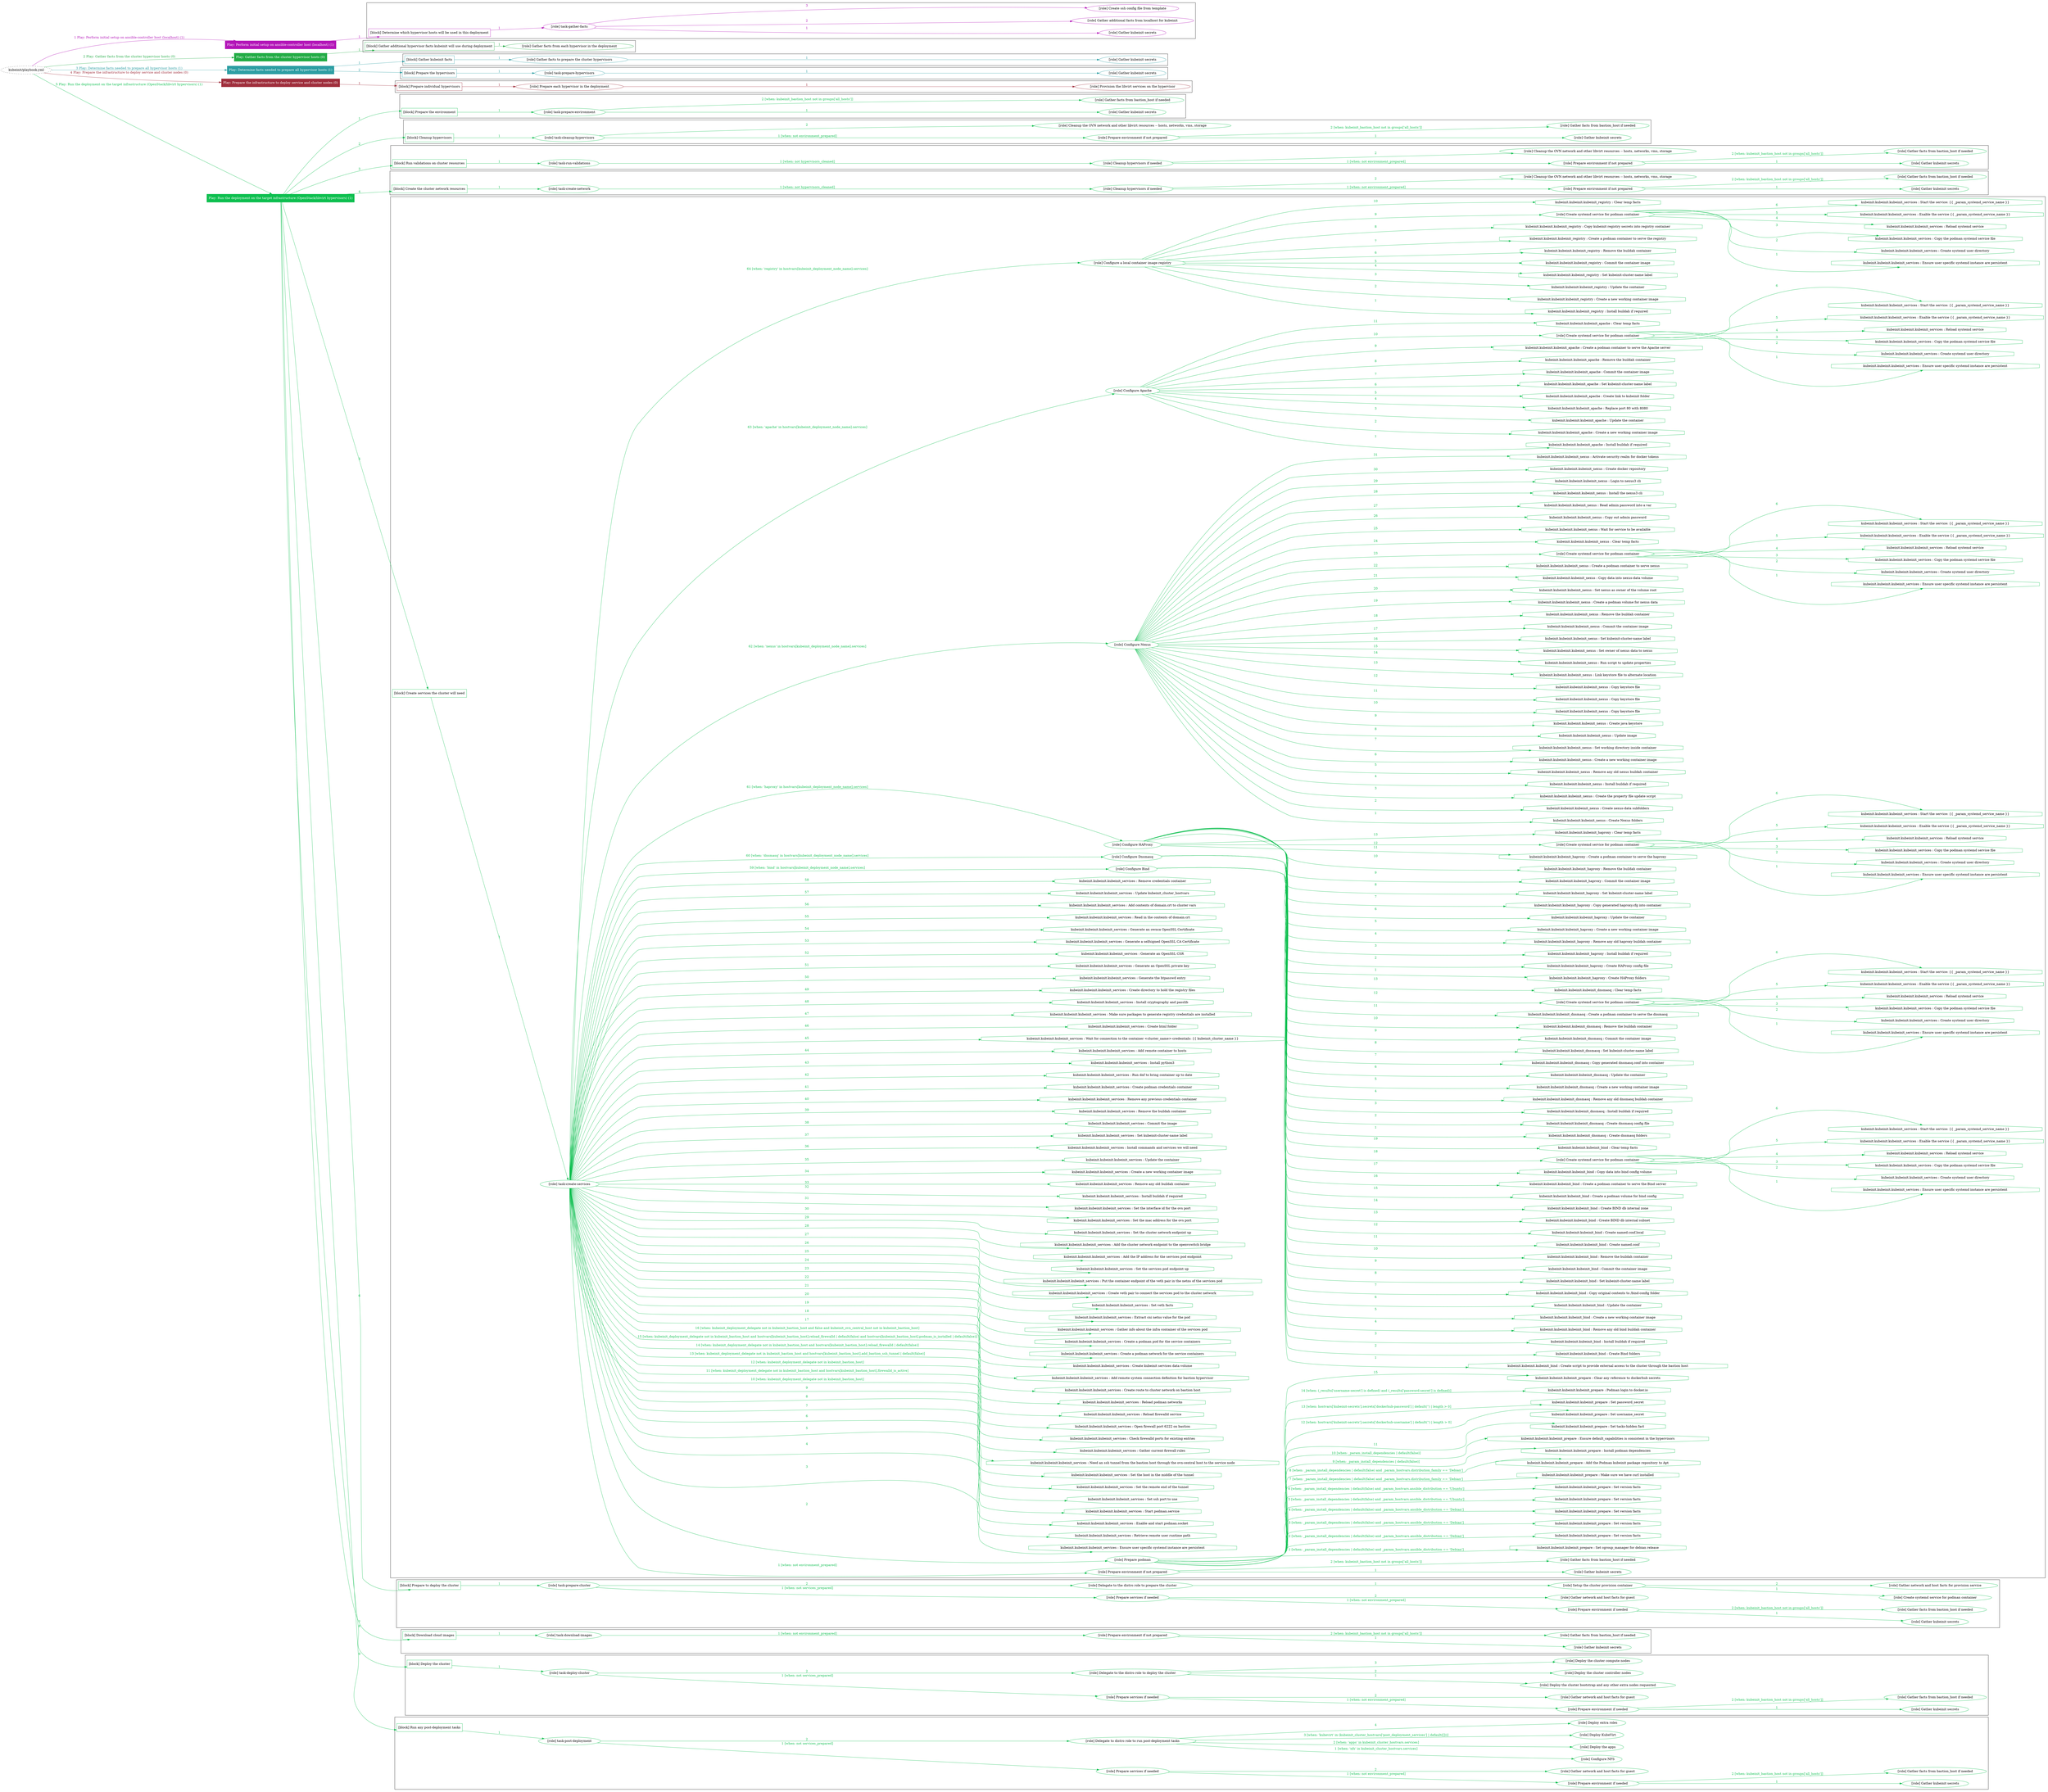 digraph {
	graph [concentrate=true ordering=in rankdir=LR ratio=fill]
	edge [esep=5 sep=10]
	"kubeinit/playbook.yml" [URL="/home/runner/work/kubeinit/kubeinit/kubeinit/playbook.yml" id=playbook_2e11c8f7 style=dotted]
	"kubeinit/playbook.yml" -> play_b4b6b1a5 [label="1 Play: Perform initial setup on ansible-controller host (localhost) (1)" color="#b314b8" fontcolor="#b314b8" id=edge_play_b4b6b1a5 labeltooltip="1 Play: Perform initial setup on ansible-controller host (localhost) (1)" tooltip="1 Play: Perform initial setup on ansible-controller host (localhost) (1)"]
	subgraph "Play: Perform initial setup on ansible-controller host (localhost) (1)" {
		play_b4b6b1a5 [label="Play: Perform initial setup on ansible-controller host (localhost) (1)" URL="/home/runner/work/kubeinit/kubeinit/kubeinit/playbook.yml" color="#b314b8" fontcolor="#ffffff" id=play_b4b6b1a5 shape=box style=filled tooltip=localhost]
		play_b4b6b1a5 -> block_958c59ba [label=1 color="#b314b8" fontcolor="#b314b8" id=edge_block_958c59ba labeltooltip=1 tooltip=1]
		subgraph cluster_block_958c59ba {
			block_958c59ba [label="[block] Determine which hypervisor hosts will be used in this deployment" URL="/home/runner/work/kubeinit/kubeinit/kubeinit/playbook.yml" color="#b314b8" id=block_958c59ba labeltooltip="Determine which hypervisor hosts will be used in this deployment" shape=box tooltip="Determine which hypervisor hosts will be used in this deployment"]
			block_958c59ba -> role_185299f3 [label="1 " color="#b314b8" fontcolor="#b314b8" id=edge_role_185299f3 labeltooltip="1 " tooltip="1 "]
			subgraph "task-gather-facts" {
				role_185299f3 [label="[role] task-gather-facts" URL="/home/runner/work/kubeinit/kubeinit/kubeinit/playbook.yml" color="#b314b8" id=role_185299f3 tooltip="task-gather-facts"]
				role_185299f3 -> role_e0a96f56 [label="1 " color="#b314b8" fontcolor="#b314b8" id=edge_role_e0a96f56 labeltooltip="1 " tooltip="1 "]
				subgraph "Gather kubeinit secrets" {
					role_e0a96f56 [label="[role] Gather kubeinit secrets" URL="/home/runner/.ansible/collections/ansible_collections/kubeinit/kubeinit/roles/kubeinit_prepare/tasks/build_hypervisors_group.yml" color="#b314b8" id=role_e0a96f56 tooltip="Gather kubeinit secrets"]
				}
				role_185299f3 -> role_6787b6ce [label="2 " color="#b314b8" fontcolor="#b314b8" id=edge_role_6787b6ce labeltooltip="2 " tooltip="2 "]
				subgraph "Gather additional facts from localhost for kubeinit" {
					role_6787b6ce [label="[role] Gather additional facts from localhost for kubeinit" URL="/home/runner/.ansible/collections/ansible_collections/kubeinit/kubeinit/roles/kubeinit_prepare/tasks/build_hypervisors_group.yml" color="#b314b8" id=role_6787b6ce tooltip="Gather additional facts from localhost for kubeinit"]
				}
				role_185299f3 -> role_cc0355c3 [label="3 " color="#b314b8" fontcolor="#b314b8" id=edge_role_cc0355c3 labeltooltip="3 " tooltip="3 "]
				subgraph "Create ssh config file from template" {
					role_cc0355c3 [label="[role] Create ssh config file from template" URL="/home/runner/.ansible/collections/ansible_collections/kubeinit/kubeinit/roles/kubeinit_prepare/tasks/build_hypervisors_group.yml" color="#b314b8" id=role_cc0355c3 tooltip="Create ssh config file from template"]
				}
			}
		}
	}
	"kubeinit/playbook.yml" -> play_ad33d1af [label="2 Play: Gather facts from the cluster hypervisor hosts (0)" color="#21ab44" fontcolor="#21ab44" id=edge_play_ad33d1af labeltooltip="2 Play: Gather facts from the cluster hypervisor hosts (0)" tooltip="2 Play: Gather facts from the cluster hypervisor hosts (0)"]
	subgraph "Play: Gather facts from the cluster hypervisor hosts (0)" {
		play_ad33d1af [label="Play: Gather facts from the cluster hypervisor hosts (0)" URL="/home/runner/work/kubeinit/kubeinit/kubeinit/playbook.yml" color="#21ab44" fontcolor="#ffffff" id=play_ad33d1af shape=box style=filled tooltip="Play: Gather facts from the cluster hypervisor hosts (0)"]
		play_ad33d1af -> block_7e407e04 [label=1 color="#21ab44" fontcolor="#21ab44" id=edge_block_7e407e04 labeltooltip=1 tooltip=1]
		subgraph cluster_block_7e407e04 {
			block_7e407e04 [label="[block] Gather additional hypervisor facts kubeinit will use during deployment" URL="/home/runner/work/kubeinit/kubeinit/kubeinit/playbook.yml" color="#21ab44" id=block_7e407e04 labeltooltip="Gather additional hypervisor facts kubeinit will use during deployment" shape=box tooltip="Gather additional hypervisor facts kubeinit will use during deployment"]
			block_7e407e04 -> role_e87f75c2 [label="1 " color="#21ab44" fontcolor="#21ab44" id=edge_role_e87f75c2 labeltooltip="1 " tooltip="1 "]
			subgraph "Gather facts from each hypervisor in the deployment" {
				role_e87f75c2 [label="[role] Gather facts from each hypervisor in the deployment" URL="/home/runner/work/kubeinit/kubeinit/kubeinit/playbook.yml" color="#21ab44" id=role_e87f75c2 tooltip="Gather facts from each hypervisor in the deployment"]
			}
		}
	}
	"kubeinit/playbook.yml" -> play_4f840de7 [label="3 Play: Determine facts needed to prepare all hypervisor hosts (1)" color="#2a9da2" fontcolor="#2a9da2" id=edge_play_4f840de7 labeltooltip="3 Play: Determine facts needed to prepare all hypervisor hosts (1)" tooltip="3 Play: Determine facts needed to prepare all hypervisor hosts (1)"]
	subgraph "Play: Determine facts needed to prepare all hypervisor hosts (1)" {
		play_4f840de7 [label="Play: Determine facts needed to prepare all hypervisor hosts (1)" URL="/home/runner/work/kubeinit/kubeinit/kubeinit/playbook.yml" color="#2a9da2" fontcolor="#ffffff" id=play_4f840de7 shape=box style=filled tooltip=localhost]
		play_4f840de7 -> block_b1d673c6 [label=1 color="#2a9da2" fontcolor="#2a9da2" id=edge_block_b1d673c6 labeltooltip=1 tooltip=1]
		subgraph cluster_block_b1d673c6 {
			block_b1d673c6 [label="[block] Gather kubeinit facts" URL="/home/runner/work/kubeinit/kubeinit/kubeinit/playbook.yml" color="#2a9da2" id=block_b1d673c6 labeltooltip="Gather kubeinit facts" shape=box tooltip="Gather kubeinit facts"]
			block_b1d673c6 -> role_28795bf2 [label="1 " color="#2a9da2" fontcolor="#2a9da2" id=edge_role_28795bf2 labeltooltip="1 " tooltip="1 "]
			subgraph "Gather facts to prepare the cluster hypervisors" {
				role_28795bf2 [label="[role] Gather facts to prepare the cluster hypervisors" URL="/home/runner/work/kubeinit/kubeinit/kubeinit/playbook.yml" color="#2a9da2" id=role_28795bf2 tooltip="Gather facts to prepare the cluster hypervisors"]
				role_28795bf2 -> role_5222bb82 [label="1 " color="#2a9da2" fontcolor="#2a9da2" id=edge_role_5222bb82 labeltooltip="1 " tooltip="1 "]
				subgraph "Gather kubeinit secrets" {
					role_5222bb82 [label="[role] Gather kubeinit secrets" URL="/home/runner/.ansible/collections/ansible_collections/kubeinit/kubeinit/roles/kubeinit_prepare/tasks/gather_kubeinit_facts.yml" color="#2a9da2" id=role_5222bb82 tooltip="Gather kubeinit secrets"]
				}
			}
		}
		play_4f840de7 -> block_941e7f02 [label=2 color="#2a9da2" fontcolor="#2a9da2" id=edge_block_941e7f02 labeltooltip=2 tooltip=2]
		subgraph cluster_block_941e7f02 {
			block_941e7f02 [label="[block] Prepare the hypervisors" URL="/home/runner/work/kubeinit/kubeinit/kubeinit/playbook.yml" color="#2a9da2" id=block_941e7f02 labeltooltip="Prepare the hypervisors" shape=box tooltip="Prepare the hypervisors"]
			block_941e7f02 -> role_1e19c5de [label="1 " color="#2a9da2" fontcolor="#2a9da2" id=edge_role_1e19c5de labeltooltip="1 " tooltip="1 "]
			subgraph "task-prepare-hypervisors" {
				role_1e19c5de [label="[role] task-prepare-hypervisors" URL="/home/runner/work/kubeinit/kubeinit/kubeinit/playbook.yml" color="#2a9da2" id=role_1e19c5de tooltip="task-prepare-hypervisors"]
				role_1e19c5de -> role_663c97ea [label="1 " color="#2a9da2" fontcolor="#2a9da2" id=edge_role_663c97ea labeltooltip="1 " tooltip="1 "]
				subgraph "Gather kubeinit secrets" {
					role_663c97ea [label="[role] Gather kubeinit secrets" URL="/home/runner/.ansible/collections/ansible_collections/kubeinit/kubeinit/roles/kubeinit_prepare/tasks/gather_kubeinit_facts.yml" color="#2a9da2" id=role_663c97ea tooltip="Gather kubeinit secrets"]
				}
			}
		}
	}
	"kubeinit/playbook.yml" -> play_a3d0621b [label="4 Play: Prepare the infrastructure to deploy service and cluster nodes (0)" color="#9f2d3b" fontcolor="#9f2d3b" id=edge_play_a3d0621b labeltooltip="4 Play: Prepare the infrastructure to deploy service and cluster nodes (0)" tooltip="4 Play: Prepare the infrastructure to deploy service and cluster nodes (0)"]
	subgraph "Play: Prepare the infrastructure to deploy service and cluster nodes (0)" {
		play_a3d0621b [label="Play: Prepare the infrastructure to deploy service and cluster nodes (0)" URL="/home/runner/work/kubeinit/kubeinit/kubeinit/playbook.yml" color="#9f2d3b" fontcolor="#ffffff" id=play_a3d0621b shape=box style=filled tooltip="Play: Prepare the infrastructure to deploy service and cluster nodes (0)"]
		play_a3d0621b -> block_456af77b [label=1 color="#9f2d3b" fontcolor="#9f2d3b" id=edge_block_456af77b labeltooltip=1 tooltip=1]
		subgraph cluster_block_456af77b {
			block_456af77b [label="[block] Prepare individual hypervisors" URL="/home/runner/work/kubeinit/kubeinit/kubeinit/playbook.yml" color="#9f2d3b" id=block_456af77b labeltooltip="Prepare individual hypervisors" shape=box tooltip="Prepare individual hypervisors"]
			block_456af77b -> role_9962ee96 [label="1 " color="#9f2d3b" fontcolor="#9f2d3b" id=edge_role_9962ee96 labeltooltip="1 " tooltip="1 "]
			subgraph "Prepare each hypervisor in the deployment" {
				role_9962ee96 [label="[role] Prepare each hypervisor in the deployment" URL="/home/runner/work/kubeinit/kubeinit/kubeinit/playbook.yml" color="#9f2d3b" id=role_9962ee96 tooltip="Prepare each hypervisor in the deployment"]
				role_9962ee96 -> role_6a434c5f [label="1 " color="#9f2d3b" fontcolor="#9f2d3b" id=edge_role_6a434c5f labeltooltip="1 " tooltip="1 "]
				subgraph "Provision the libvirt services on the hypervisor" {
					role_6a434c5f [label="[role] Provision the libvirt services on the hypervisor" URL="/home/runner/.ansible/collections/ansible_collections/kubeinit/kubeinit/roles/kubeinit_prepare/tasks/prepare_hypervisor.yml" color="#9f2d3b" id=role_6a434c5f tooltip="Provision the libvirt services on the hypervisor"]
				}
			}
		}
	}
	"kubeinit/playbook.yml" -> play_3353b7b6 [label="5 Play: Run the deployment on the target infrastructure (OpenStack/libvirt hypervisors) (1)" color="#0dbf4f" fontcolor="#0dbf4f" id=edge_play_3353b7b6 labeltooltip="5 Play: Run the deployment on the target infrastructure (OpenStack/libvirt hypervisors) (1)" tooltip="5 Play: Run the deployment on the target infrastructure (OpenStack/libvirt hypervisors) (1)"]
	subgraph "Play: Run the deployment on the target infrastructure (OpenStack/libvirt hypervisors) (1)" {
		play_3353b7b6 [label="Play: Run the deployment on the target infrastructure (OpenStack/libvirt hypervisors) (1)" URL="/home/runner/work/kubeinit/kubeinit/kubeinit/playbook.yml" color="#0dbf4f" fontcolor="#ffffff" id=play_3353b7b6 shape=box style=filled tooltip=localhost]
		play_3353b7b6 -> block_09cc389c [label=1 color="#0dbf4f" fontcolor="#0dbf4f" id=edge_block_09cc389c labeltooltip=1 tooltip=1]
		subgraph cluster_block_09cc389c {
			block_09cc389c [label="[block] Prepare the environment" URL="/home/runner/work/kubeinit/kubeinit/kubeinit/playbook.yml" color="#0dbf4f" id=block_09cc389c labeltooltip="Prepare the environment" shape=box tooltip="Prepare the environment"]
			block_09cc389c -> role_9945c18c [label="1 " color="#0dbf4f" fontcolor="#0dbf4f" id=edge_role_9945c18c labeltooltip="1 " tooltip="1 "]
			subgraph "task-prepare-environment" {
				role_9945c18c [label="[role] task-prepare-environment" URL="/home/runner/work/kubeinit/kubeinit/kubeinit/playbook.yml" color="#0dbf4f" id=role_9945c18c tooltip="task-prepare-environment"]
				role_9945c18c -> role_c9a9a2e1 [label="1 " color="#0dbf4f" fontcolor="#0dbf4f" id=edge_role_c9a9a2e1 labeltooltip="1 " tooltip="1 "]
				subgraph "Gather kubeinit secrets" {
					role_c9a9a2e1 [label="[role] Gather kubeinit secrets" URL="/home/runner/.ansible/collections/ansible_collections/kubeinit/kubeinit/roles/kubeinit_prepare/tasks/gather_kubeinit_facts.yml" color="#0dbf4f" id=role_c9a9a2e1 tooltip="Gather kubeinit secrets"]
				}
				role_9945c18c -> role_a2a69c14 [label="2 [when: kubeinit_bastion_host not in groups['all_hosts']]" color="#0dbf4f" fontcolor="#0dbf4f" id=edge_role_a2a69c14 labeltooltip="2 [when: kubeinit_bastion_host not in groups['all_hosts']]" tooltip="2 [when: kubeinit_bastion_host not in groups['all_hosts']]"]
				subgraph "Gather facts from bastion_host if needed" {
					role_a2a69c14 [label="[role] Gather facts from bastion_host if needed" URL="/home/runner/.ansible/collections/ansible_collections/kubeinit/kubeinit/roles/kubeinit_prepare/tasks/main.yml" color="#0dbf4f" id=role_a2a69c14 tooltip="Gather facts from bastion_host if needed"]
				}
			}
		}
		play_3353b7b6 -> block_50eb45dd [label=2 color="#0dbf4f" fontcolor="#0dbf4f" id=edge_block_50eb45dd labeltooltip=2 tooltip=2]
		subgraph cluster_block_50eb45dd {
			block_50eb45dd [label="[block] Cleanup hypervisors" URL="/home/runner/work/kubeinit/kubeinit/kubeinit/playbook.yml" color="#0dbf4f" id=block_50eb45dd labeltooltip="Cleanup hypervisors" shape=box tooltip="Cleanup hypervisors"]
			block_50eb45dd -> role_eb92674c [label="1 " color="#0dbf4f" fontcolor="#0dbf4f" id=edge_role_eb92674c labeltooltip="1 " tooltip="1 "]
			subgraph "task-cleanup-hypervisors" {
				role_eb92674c [label="[role] task-cleanup-hypervisors" URL="/home/runner/work/kubeinit/kubeinit/kubeinit/playbook.yml" color="#0dbf4f" id=role_eb92674c tooltip="task-cleanup-hypervisors"]
				role_eb92674c -> role_7a284592 [label="1 [when: not environment_prepared]" color="#0dbf4f" fontcolor="#0dbf4f" id=edge_role_7a284592 labeltooltip="1 [when: not environment_prepared]" tooltip="1 [when: not environment_prepared]"]
				subgraph "Prepare environment if not prepared" {
					role_7a284592 [label="[role] Prepare environment if not prepared" URL="/home/runner/.ansible/collections/ansible_collections/kubeinit/kubeinit/roles/kubeinit_libvirt/tasks/cleanup_hypervisors.yml" color="#0dbf4f" id=role_7a284592 tooltip="Prepare environment if not prepared"]
					role_7a284592 -> role_09f6af79 [label="1 " color="#0dbf4f" fontcolor="#0dbf4f" id=edge_role_09f6af79 labeltooltip="1 " tooltip="1 "]
					subgraph "Gather kubeinit secrets" {
						role_09f6af79 [label="[role] Gather kubeinit secrets" URL="/home/runner/.ansible/collections/ansible_collections/kubeinit/kubeinit/roles/kubeinit_prepare/tasks/gather_kubeinit_facts.yml" color="#0dbf4f" id=role_09f6af79 tooltip="Gather kubeinit secrets"]
					}
					role_7a284592 -> role_f26c7ab7 [label="2 [when: kubeinit_bastion_host not in groups['all_hosts']]" color="#0dbf4f" fontcolor="#0dbf4f" id=edge_role_f26c7ab7 labeltooltip="2 [when: kubeinit_bastion_host not in groups['all_hosts']]" tooltip="2 [when: kubeinit_bastion_host not in groups['all_hosts']]"]
					subgraph "Gather facts from bastion_host if needed" {
						role_f26c7ab7 [label="[role] Gather facts from bastion_host if needed" URL="/home/runner/.ansible/collections/ansible_collections/kubeinit/kubeinit/roles/kubeinit_prepare/tasks/main.yml" color="#0dbf4f" id=role_f26c7ab7 tooltip="Gather facts from bastion_host if needed"]
					}
				}
				role_eb92674c -> role_73254222 [label="2 " color="#0dbf4f" fontcolor="#0dbf4f" id=edge_role_73254222 labeltooltip="2 " tooltip="2 "]
				subgraph "Cleanup the OVN network and other libvirt resources -- hosts, networks, vms, storage" {
					role_73254222 [label="[role] Cleanup the OVN network and other libvirt resources -- hosts, networks, vms, storage" URL="/home/runner/.ansible/collections/ansible_collections/kubeinit/kubeinit/roles/kubeinit_libvirt/tasks/cleanup_hypervisors.yml" color="#0dbf4f" id=role_73254222 tooltip="Cleanup the OVN network and other libvirt resources -- hosts, networks, vms, storage"]
				}
			}
		}
		play_3353b7b6 -> block_f36fc3b1 [label=3 color="#0dbf4f" fontcolor="#0dbf4f" id=edge_block_f36fc3b1 labeltooltip=3 tooltip=3]
		subgraph cluster_block_f36fc3b1 {
			block_f36fc3b1 [label="[block] Run validations on cluster resources" URL="/home/runner/work/kubeinit/kubeinit/kubeinit/playbook.yml" color="#0dbf4f" id=block_f36fc3b1 labeltooltip="Run validations on cluster resources" shape=box tooltip="Run validations on cluster resources"]
			block_f36fc3b1 -> role_e8ae8af0 [label="1 " color="#0dbf4f" fontcolor="#0dbf4f" id=edge_role_e8ae8af0 labeltooltip="1 " tooltip="1 "]
			subgraph "task-run-validations" {
				role_e8ae8af0 [label="[role] task-run-validations" URL="/home/runner/work/kubeinit/kubeinit/kubeinit/playbook.yml" color="#0dbf4f" id=role_e8ae8af0 tooltip="task-run-validations"]
				role_e8ae8af0 -> role_a71cefa2 [label="1 [when: not hypervisors_cleaned]" color="#0dbf4f" fontcolor="#0dbf4f" id=edge_role_a71cefa2 labeltooltip="1 [when: not hypervisors_cleaned]" tooltip="1 [when: not hypervisors_cleaned]"]
				subgraph "Cleanup hypervisors if needed" {
					role_a71cefa2 [label="[role] Cleanup hypervisors if needed" URL="/home/runner/.ansible/collections/ansible_collections/kubeinit/kubeinit/roles/kubeinit_validations/tasks/main.yml" color="#0dbf4f" id=role_a71cefa2 tooltip="Cleanup hypervisors if needed"]
					role_a71cefa2 -> role_55254880 [label="1 [when: not environment_prepared]" color="#0dbf4f" fontcolor="#0dbf4f" id=edge_role_55254880 labeltooltip="1 [when: not environment_prepared]" tooltip="1 [when: not environment_prepared]"]
					subgraph "Prepare environment if not prepared" {
						role_55254880 [label="[role] Prepare environment if not prepared" URL="/home/runner/.ansible/collections/ansible_collections/kubeinit/kubeinit/roles/kubeinit_libvirt/tasks/cleanup_hypervisors.yml" color="#0dbf4f" id=role_55254880 tooltip="Prepare environment if not prepared"]
						role_55254880 -> role_5bad1ea2 [label="1 " color="#0dbf4f" fontcolor="#0dbf4f" id=edge_role_5bad1ea2 labeltooltip="1 " tooltip="1 "]
						subgraph "Gather kubeinit secrets" {
							role_5bad1ea2 [label="[role] Gather kubeinit secrets" URL="/home/runner/.ansible/collections/ansible_collections/kubeinit/kubeinit/roles/kubeinit_prepare/tasks/gather_kubeinit_facts.yml" color="#0dbf4f" id=role_5bad1ea2 tooltip="Gather kubeinit secrets"]
						}
						role_55254880 -> role_5a322a3c [label="2 [when: kubeinit_bastion_host not in groups['all_hosts']]" color="#0dbf4f" fontcolor="#0dbf4f" id=edge_role_5a322a3c labeltooltip="2 [when: kubeinit_bastion_host not in groups['all_hosts']]" tooltip="2 [when: kubeinit_bastion_host not in groups['all_hosts']]"]
						subgraph "Gather facts from bastion_host if needed" {
							role_5a322a3c [label="[role] Gather facts from bastion_host if needed" URL="/home/runner/.ansible/collections/ansible_collections/kubeinit/kubeinit/roles/kubeinit_prepare/tasks/main.yml" color="#0dbf4f" id=role_5a322a3c tooltip="Gather facts from bastion_host if needed"]
						}
					}
					role_a71cefa2 -> role_1a830153 [label="2 " color="#0dbf4f" fontcolor="#0dbf4f" id=edge_role_1a830153 labeltooltip="2 " tooltip="2 "]
					subgraph "Cleanup the OVN network and other libvirt resources -- hosts, networks, vms, storage" {
						role_1a830153 [label="[role] Cleanup the OVN network and other libvirt resources -- hosts, networks, vms, storage" URL="/home/runner/.ansible/collections/ansible_collections/kubeinit/kubeinit/roles/kubeinit_libvirt/tasks/cleanup_hypervisors.yml" color="#0dbf4f" id=role_1a830153 tooltip="Cleanup the OVN network and other libvirt resources -- hosts, networks, vms, storage"]
					}
				}
			}
		}
		play_3353b7b6 -> block_19d47116 [label=4 color="#0dbf4f" fontcolor="#0dbf4f" id=edge_block_19d47116 labeltooltip=4 tooltip=4]
		subgraph cluster_block_19d47116 {
			block_19d47116 [label="[block] Create the cluster network resources" URL="/home/runner/work/kubeinit/kubeinit/kubeinit/playbook.yml" color="#0dbf4f" id=block_19d47116 labeltooltip="Create the cluster network resources" shape=box tooltip="Create the cluster network resources"]
			block_19d47116 -> role_de6b035d [label="1 " color="#0dbf4f" fontcolor="#0dbf4f" id=edge_role_de6b035d labeltooltip="1 " tooltip="1 "]
			subgraph "task-create-network" {
				role_de6b035d [label="[role] task-create-network" URL="/home/runner/work/kubeinit/kubeinit/kubeinit/playbook.yml" color="#0dbf4f" id=role_de6b035d tooltip="task-create-network"]
				role_de6b035d -> role_7481b4f5 [label="1 [when: not hypervisors_cleaned]" color="#0dbf4f" fontcolor="#0dbf4f" id=edge_role_7481b4f5 labeltooltip="1 [when: not hypervisors_cleaned]" tooltip="1 [when: not hypervisors_cleaned]"]
				subgraph "Cleanup hypervisors if needed" {
					role_7481b4f5 [label="[role] Cleanup hypervisors if needed" URL="/home/runner/.ansible/collections/ansible_collections/kubeinit/kubeinit/roles/kubeinit_libvirt/tasks/create_network.yml" color="#0dbf4f" id=role_7481b4f5 tooltip="Cleanup hypervisors if needed"]
					role_7481b4f5 -> role_964847aa [label="1 [when: not environment_prepared]" color="#0dbf4f" fontcolor="#0dbf4f" id=edge_role_964847aa labeltooltip="1 [when: not environment_prepared]" tooltip="1 [when: not environment_prepared]"]
					subgraph "Prepare environment if not prepared" {
						role_964847aa [label="[role] Prepare environment if not prepared" URL="/home/runner/.ansible/collections/ansible_collections/kubeinit/kubeinit/roles/kubeinit_libvirt/tasks/cleanup_hypervisors.yml" color="#0dbf4f" id=role_964847aa tooltip="Prepare environment if not prepared"]
						role_964847aa -> role_1467f447 [label="1 " color="#0dbf4f" fontcolor="#0dbf4f" id=edge_role_1467f447 labeltooltip="1 " tooltip="1 "]
						subgraph "Gather kubeinit secrets" {
							role_1467f447 [label="[role] Gather kubeinit secrets" URL="/home/runner/.ansible/collections/ansible_collections/kubeinit/kubeinit/roles/kubeinit_prepare/tasks/gather_kubeinit_facts.yml" color="#0dbf4f" id=role_1467f447 tooltip="Gather kubeinit secrets"]
						}
						role_964847aa -> role_cd42fd98 [label="2 [when: kubeinit_bastion_host not in groups['all_hosts']]" color="#0dbf4f" fontcolor="#0dbf4f" id=edge_role_cd42fd98 labeltooltip="2 [when: kubeinit_bastion_host not in groups['all_hosts']]" tooltip="2 [when: kubeinit_bastion_host not in groups['all_hosts']]"]
						subgraph "Gather facts from bastion_host if needed" {
							role_cd42fd98 [label="[role] Gather facts from bastion_host if needed" URL="/home/runner/.ansible/collections/ansible_collections/kubeinit/kubeinit/roles/kubeinit_prepare/tasks/main.yml" color="#0dbf4f" id=role_cd42fd98 tooltip="Gather facts from bastion_host if needed"]
						}
					}
					role_7481b4f5 -> role_91f1b5de [label="2 " color="#0dbf4f" fontcolor="#0dbf4f" id=edge_role_91f1b5de labeltooltip="2 " tooltip="2 "]
					subgraph "Cleanup the OVN network and other libvirt resources -- hosts, networks, vms, storage" {
						role_91f1b5de [label="[role] Cleanup the OVN network and other libvirt resources -- hosts, networks, vms, storage" URL="/home/runner/.ansible/collections/ansible_collections/kubeinit/kubeinit/roles/kubeinit_libvirt/tasks/cleanup_hypervisors.yml" color="#0dbf4f" id=role_91f1b5de tooltip="Cleanup the OVN network and other libvirt resources -- hosts, networks, vms, storage"]
					}
				}
			}
		}
		play_3353b7b6 -> block_d91de819 [label=5 color="#0dbf4f" fontcolor="#0dbf4f" id=edge_block_d91de819 labeltooltip=5 tooltip=5]
		subgraph cluster_block_d91de819 {
			block_d91de819 [label="[block] Create services the cluster will need" URL="/home/runner/work/kubeinit/kubeinit/kubeinit/playbook.yml" color="#0dbf4f" id=block_d91de819 labeltooltip="Create services the cluster will need" shape=box tooltip="Create services the cluster will need"]
			block_d91de819 -> role_24719561 [label="1 " color="#0dbf4f" fontcolor="#0dbf4f" id=edge_role_24719561 labeltooltip="1 " tooltip="1 "]
			subgraph "task-create-services" {
				role_24719561 [label="[role] task-create-services" URL="/home/runner/work/kubeinit/kubeinit/kubeinit/playbook.yml" color="#0dbf4f" id=role_24719561 tooltip="task-create-services"]
				role_24719561 -> role_0c99cbbe [label="1 [when: not environment_prepared]" color="#0dbf4f" fontcolor="#0dbf4f" id=edge_role_0c99cbbe labeltooltip="1 [when: not environment_prepared]" tooltip="1 [when: not environment_prepared]"]
				subgraph "Prepare environment if not prepared" {
					role_0c99cbbe [label="[role] Prepare environment if not prepared" URL="/home/runner/.ansible/collections/ansible_collections/kubeinit/kubeinit/roles/kubeinit_services/tasks/main.yml" color="#0dbf4f" id=role_0c99cbbe tooltip="Prepare environment if not prepared"]
					role_0c99cbbe -> role_ab159270 [label="1 " color="#0dbf4f" fontcolor="#0dbf4f" id=edge_role_ab159270 labeltooltip="1 " tooltip="1 "]
					subgraph "Gather kubeinit secrets" {
						role_ab159270 [label="[role] Gather kubeinit secrets" URL="/home/runner/.ansible/collections/ansible_collections/kubeinit/kubeinit/roles/kubeinit_prepare/tasks/gather_kubeinit_facts.yml" color="#0dbf4f" id=role_ab159270 tooltip="Gather kubeinit secrets"]
					}
					role_0c99cbbe -> role_ecb43b5a [label="2 [when: kubeinit_bastion_host not in groups['all_hosts']]" color="#0dbf4f" fontcolor="#0dbf4f" id=edge_role_ecb43b5a labeltooltip="2 [when: kubeinit_bastion_host not in groups['all_hosts']]" tooltip="2 [when: kubeinit_bastion_host not in groups['all_hosts']]"]
					subgraph "Gather facts from bastion_host if needed" {
						role_ecb43b5a [label="[role] Gather facts from bastion_host if needed" URL="/home/runner/.ansible/collections/ansible_collections/kubeinit/kubeinit/roles/kubeinit_prepare/tasks/main.yml" color="#0dbf4f" id=role_ecb43b5a tooltip="Gather facts from bastion_host if needed"]
					}
				}
				role_24719561 -> role_254b7c9d [label="2 " color="#0dbf4f" fontcolor="#0dbf4f" id=edge_role_254b7c9d labeltooltip="2 " tooltip="2 "]
				subgraph "Prepare podman" {
					role_254b7c9d [label="[role] Prepare podman" URL="/home/runner/.ansible/collections/ansible_collections/kubeinit/kubeinit/roles/kubeinit_services/tasks/00_create_service_pod.yml" color="#0dbf4f" id=role_254b7c9d tooltip="Prepare podman"]
					task_2bb6e04b [label="kubeinit.kubeinit.kubeinit_prepare : Set cgroup_manager for debian release" URL="/home/runner/.ansible/collections/ansible_collections/kubeinit/kubeinit/roles/kubeinit_prepare/tasks/prepare_podman.yml" color="#0dbf4f" id=task_2bb6e04b shape=octagon tooltip="kubeinit.kubeinit.kubeinit_prepare : Set cgroup_manager for debian release"]
					role_254b7c9d -> task_2bb6e04b [label="1 [when: _param_install_dependencies | default(false) and _param_hostvars.ansible_distribution == 'Debian']" color="#0dbf4f" fontcolor="#0dbf4f" id=edge_task_2bb6e04b labeltooltip="1 [when: _param_install_dependencies | default(false) and _param_hostvars.ansible_distribution == 'Debian']" tooltip="1 [when: _param_install_dependencies | default(false) and _param_hostvars.ansible_distribution == 'Debian']"]
					task_94e11ac7 [label="kubeinit.kubeinit.kubeinit_prepare : Set version facts" URL="/home/runner/.ansible/collections/ansible_collections/kubeinit/kubeinit/roles/kubeinit_prepare/tasks/prepare_podman.yml" color="#0dbf4f" id=task_94e11ac7 shape=octagon tooltip="kubeinit.kubeinit.kubeinit_prepare : Set version facts"]
					role_254b7c9d -> task_94e11ac7 [label="2 [when: _param_install_dependencies | default(false) and _param_hostvars.ansible_distribution == 'Debian']" color="#0dbf4f" fontcolor="#0dbf4f" id=edge_task_94e11ac7 labeltooltip="2 [when: _param_install_dependencies | default(false) and _param_hostvars.ansible_distribution == 'Debian']" tooltip="2 [when: _param_install_dependencies | default(false) and _param_hostvars.ansible_distribution == 'Debian']"]
					task_c3cb0e0d [label="kubeinit.kubeinit.kubeinit_prepare : Set version facts" URL="/home/runner/.ansible/collections/ansible_collections/kubeinit/kubeinit/roles/kubeinit_prepare/tasks/prepare_podman.yml" color="#0dbf4f" id=task_c3cb0e0d shape=octagon tooltip="kubeinit.kubeinit.kubeinit_prepare : Set version facts"]
					role_254b7c9d -> task_c3cb0e0d [label="3 [when: _param_install_dependencies | default(false) and _param_hostvars.ansible_distribution == 'Debian']" color="#0dbf4f" fontcolor="#0dbf4f" id=edge_task_c3cb0e0d labeltooltip="3 [when: _param_install_dependencies | default(false) and _param_hostvars.ansible_distribution == 'Debian']" tooltip="3 [when: _param_install_dependencies | default(false) and _param_hostvars.ansible_distribution == 'Debian']"]
					task_9a2e7aa6 [label="kubeinit.kubeinit.kubeinit_prepare : Set version facts" URL="/home/runner/.ansible/collections/ansible_collections/kubeinit/kubeinit/roles/kubeinit_prepare/tasks/prepare_podman.yml" color="#0dbf4f" id=task_9a2e7aa6 shape=octagon tooltip="kubeinit.kubeinit.kubeinit_prepare : Set version facts"]
					role_254b7c9d -> task_9a2e7aa6 [label="4 [when: _param_install_dependencies | default(false) and _param_hostvars.ansible_distribution == 'Debian']" color="#0dbf4f" fontcolor="#0dbf4f" id=edge_task_9a2e7aa6 labeltooltip="4 [when: _param_install_dependencies | default(false) and _param_hostvars.ansible_distribution == 'Debian']" tooltip="4 [when: _param_install_dependencies | default(false) and _param_hostvars.ansible_distribution == 'Debian']"]
					task_40b49a71 [label="kubeinit.kubeinit.kubeinit_prepare : Set version facts" URL="/home/runner/.ansible/collections/ansible_collections/kubeinit/kubeinit/roles/kubeinit_prepare/tasks/prepare_podman.yml" color="#0dbf4f" id=task_40b49a71 shape=octagon tooltip="kubeinit.kubeinit.kubeinit_prepare : Set version facts"]
					role_254b7c9d -> task_40b49a71 [label="5 [when: _param_install_dependencies | default(false) and _param_hostvars.ansible_distribution == 'Ubuntu']" color="#0dbf4f" fontcolor="#0dbf4f" id=edge_task_40b49a71 labeltooltip="5 [when: _param_install_dependencies | default(false) and _param_hostvars.ansible_distribution == 'Ubuntu']" tooltip="5 [when: _param_install_dependencies | default(false) and _param_hostvars.ansible_distribution == 'Ubuntu']"]
					task_d9eee72f [label="kubeinit.kubeinit.kubeinit_prepare : Set version facts" URL="/home/runner/.ansible/collections/ansible_collections/kubeinit/kubeinit/roles/kubeinit_prepare/tasks/prepare_podman.yml" color="#0dbf4f" id=task_d9eee72f shape=octagon tooltip="kubeinit.kubeinit.kubeinit_prepare : Set version facts"]
					role_254b7c9d -> task_d9eee72f [label="6 [when: _param_install_dependencies | default(false) and _param_hostvars.ansible_distribution == 'Ubuntu']" color="#0dbf4f" fontcolor="#0dbf4f" id=edge_task_d9eee72f labeltooltip="6 [when: _param_install_dependencies | default(false) and _param_hostvars.ansible_distribution == 'Ubuntu']" tooltip="6 [when: _param_install_dependencies | default(false) and _param_hostvars.ansible_distribution == 'Ubuntu']"]
					task_9e3884f1 [label="kubeinit.kubeinit.kubeinit_prepare : Make sure we have curl installed" URL="/home/runner/.ansible/collections/ansible_collections/kubeinit/kubeinit/roles/kubeinit_prepare/tasks/prepare_podman.yml" color="#0dbf4f" id=task_9e3884f1 shape=octagon tooltip="kubeinit.kubeinit.kubeinit_prepare : Make sure we have curl installed"]
					role_254b7c9d -> task_9e3884f1 [label="7 [when: _param_install_dependencies | default(false) and _param_hostvars.distribution_family == 'Debian']" color="#0dbf4f" fontcolor="#0dbf4f" id=edge_task_9e3884f1 labeltooltip="7 [when: _param_install_dependencies | default(false) and _param_hostvars.distribution_family == 'Debian']" tooltip="7 [when: _param_install_dependencies | default(false) and _param_hostvars.distribution_family == 'Debian']"]
					task_6a4012a4 [label="kubeinit.kubeinit.kubeinit_prepare : Add the Podman kubeinit package repository to Apt" URL="/home/runner/.ansible/collections/ansible_collections/kubeinit/kubeinit/roles/kubeinit_prepare/tasks/prepare_podman.yml" color="#0dbf4f" id=task_6a4012a4 shape=octagon tooltip="kubeinit.kubeinit.kubeinit_prepare : Add the Podman kubeinit package repository to Apt"]
					role_254b7c9d -> task_6a4012a4 [label="8 [when: _param_install_dependencies | default(false) and _param_hostvars.distribution_family == 'Debian']" color="#0dbf4f" fontcolor="#0dbf4f" id=edge_task_6a4012a4 labeltooltip="8 [when: _param_install_dependencies | default(false) and _param_hostvars.distribution_family == 'Debian']" tooltip="8 [when: _param_install_dependencies | default(false) and _param_hostvars.distribution_family == 'Debian']"]
					task_f49eaad0 [label="kubeinit.kubeinit.kubeinit_prepare : Install podman dependencies" URL="/home/runner/.ansible/collections/ansible_collections/kubeinit/kubeinit/roles/kubeinit_prepare/tasks/prepare_podman.yml" color="#0dbf4f" id=task_f49eaad0 shape=octagon tooltip="kubeinit.kubeinit.kubeinit_prepare : Install podman dependencies"]
					role_254b7c9d -> task_f49eaad0 [label="9 [when: _param_install_dependencies | default(false)]" color="#0dbf4f" fontcolor="#0dbf4f" id=edge_task_f49eaad0 labeltooltip="9 [when: _param_install_dependencies | default(false)]" tooltip="9 [when: _param_install_dependencies | default(false)]"]
					task_cd4380ea [label="kubeinit.kubeinit.kubeinit_prepare : Ensure default_capabilities is consistent in the hypervisors" URL="/home/runner/.ansible/collections/ansible_collections/kubeinit/kubeinit/roles/kubeinit_prepare/tasks/prepare_podman.yml" color="#0dbf4f" id=task_cd4380ea shape=octagon tooltip="kubeinit.kubeinit.kubeinit_prepare : Ensure default_capabilities is consistent in the hypervisors"]
					role_254b7c9d -> task_cd4380ea [label="10 [when: _param_install_dependencies | default(false)]" color="#0dbf4f" fontcolor="#0dbf4f" id=edge_task_cd4380ea labeltooltip="10 [when: _param_install_dependencies | default(false)]" tooltip="10 [when: _param_install_dependencies | default(false)]"]
					task_91127c15 [label="kubeinit.kubeinit.kubeinit_prepare : Set tasks-hidden fact" URL="/home/runner/.ansible/collections/ansible_collections/kubeinit/kubeinit/roles/kubeinit_prepare/tasks/prepare_podman.yml" color="#0dbf4f" id=task_91127c15 shape=octagon tooltip="kubeinit.kubeinit.kubeinit_prepare : Set tasks-hidden fact"]
					role_254b7c9d -> task_91127c15 [label="11 " color="#0dbf4f" fontcolor="#0dbf4f" id=edge_task_91127c15 labeltooltip="11 " tooltip="11 "]
					task_a33234f5 [label="kubeinit.kubeinit.kubeinit_prepare : Set username_secret" URL="/home/runner/.ansible/collections/ansible_collections/kubeinit/kubeinit/roles/kubeinit_prepare/tasks/prepare_podman.yml" color="#0dbf4f" id=task_a33234f5 shape=octagon tooltip="kubeinit.kubeinit.kubeinit_prepare : Set username_secret"]
					role_254b7c9d -> task_a33234f5 [label="12 [when: hostvars['kubeinit-secrets'].secrets['dockerhub-username'] | default('') | length > 0]" color="#0dbf4f" fontcolor="#0dbf4f" id=edge_task_a33234f5 labeltooltip="12 [when: hostvars['kubeinit-secrets'].secrets['dockerhub-username'] | default('') | length > 0]" tooltip="12 [when: hostvars['kubeinit-secrets'].secrets['dockerhub-username'] | default('') | length > 0]"]
					task_ec478718 [label="kubeinit.kubeinit.kubeinit_prepare : Set password_secret" URL="/home/runner/.ansible/collections/ansible_collections/kubeinit/kubeinit/roles/kubeinit_prepare/tasks/prepare_podman.yml" color="#0dbf4f" id=task_ec478718 shape=octagon tooltip="kubeinit.kubeinit.kubeinit_prepare : Set password_secret"]
					role_254b7c9d -> task_ec478718 [label="13 [when: hostvars['kubeinit-secrets'].secrets['dockerhub-password'] | default('') | length > 0]" color="#0dbf4f" fontcolor="#0dbf4f" id=edge_task_ec478718 labeltooltip="13 [when: hostvars['kubeinit-secrets'].secrets['dockerhub-password'] | default('') | length > 0]" tooltip="13 [when: hostvars['kubeinit-secrets'].secrets['dockerhub-password'] | default('') | length > 0]"]
					task_bfbe133b [label="kubeinit.kubeinit.kubeinit_prepare : Podman login to docker.io" URL="/home/runner/.ansible/collections/ansible_collections/kubeinit/kubeinit/roles/kubeinit_prepare/tasks/prepare_podman.yml" color="#0dbf4f" id=task_bfbe133b shape=octagon tooltip="kubeinit.kubeinit.kubeinit_prepare : Podman login to docker.io"]
					role_254b7c9d -> task_bfbe133b [label="14 [when: (_results['username-secret'] is defined) and (_results['password-secret'] is defined)]" color="#0dbf4f" fontcolor="#0dbf4f" id=edge_task_bfbe133b labeltooltip="14 [when: (_results['username-secret'] is defined) and (_results['password-secret'] is defined)]" tooltip="14 [when: (_results['username-secret'] is defined) and (_results['password-secret'] is defined)]"]
					task_7967c354 [label="kubeinit.kubeinit.kubeinit_prepare : Clear any reference to dockerhub secrets" URL="/home/runner/.ansible/collections/ansible_collections/kubeinit/kubeinit/roles/kubeinit_prepare/tasks/prepare_podman.yml" color="#0dbf4f" id=task_7967c354 shape=octagon tooltip="kubeinit.kubeinit.kubeinit_prepare : Clear any reference to dockerhub secrets"]
					role_254b7c9d -> task_7967c354 [label="15 " color="#0dbf4f" fontcolor="#0dbf4f" id=edge_task_7967c354 labeltooltip="15 " tooltip="15 "]
				}
				task_ad94a34d [label="kubeinit.kubeinit.kubeinit_services : Ensure user specific systemd instance are persistent" URL="/home/runner/.ansible/collections/ansible_collections/kubeinit/kubeinit/roles/kubeinit_services/tasks/00_create_service_pod.yml" color="#0dbf4f" id=task_ad94a34d shape=octagon tooltip="kubeinit.kubeinit.kubeinit_services : Ensure user specific systemd instance are persistent"]
				role_24719561 -> task_ad94a34d [label="3 " color="#0dbf4f" fontcolor="#0dbf4f" id=edge_task_ad94a34d labeltooltip="3 " tooltip="3 "]
				task_61ffbd0c [label="kubeinit.kubeinit.kubeinit_services : Retrieve remote user runtime path" URL="/home/runner/.ansible/collections/ansible_collections/kubeinit/kubeinit/roles/kubeinit_services/tasks/00_create_service_pod.yml" color="#0dbf4f" id=task_61ffbd0c shape=octagon tooltip="kubeinit.kubeinit.kubeinit_services : Retrieve remote user runtime path"]
				role_24719561 -> task_61ffbd0c [label="4 " color="#0dbf4f" fontcolor="#0dbf4f" id=edge_task_61ffbd0c labeltooltip="4 " tooltip="4 "]
				task_9deff584 [label="kubeinit.kubeinit.kubeinit_services : Enable and start podman.socket" URL="/home/runner/.ansible/collections/ansible_collections/kubeinit/kubeinit/roles/kubeinit_services/tasks/00_create_service_pod.yml" color="#0dbf4f" id=task_9deff584 shape=octagon tooltip="kubeinit.kubeinit.kubeinit_services : Enable and start podman.socket"]
				role_24719561 -> task_9deff584 [label="5 " color="#0dbf4f" fontcolor="#0dbf4f" id=edge_task_9deff584 labeltooltip="5 " tooltip="5 "]
				task_236f8f2c [label="kubeinit.kubeinit.kubeinit_services : Start podman.service" URL="/home/runner/.ansible/collections/ansible_collections/kubeinit/kubeinit/roles/kubeinit_services/tasks/00_create_service_pod.yml" color="#0dbf4f" id=task_236f8f2c shape=octagon tooltip="kubeinit.kubeinit.kubeinit_services : Start podman.service"]
				role_24719561 -> task_236f8f2c [label="6 " color="#0dbf4f" fontcolor="#0dbf4f" id=edge_task_236f8f2c labeltooltip="6 " tooltip="6 "]
				task_858c4379 [label="kubeinit.kubeinit.kubeinit_services : Set ssh port to use" URL="/home/runner/.ansible/collections/ansible_collections/kubeinit/kubeinit/roles/kubeinit_services/tasks/00_create_service_pod.yml" color="#0dbf4f" id=task_858c4379 shape=octagon tooltip="kubeinit.kubeinit.kubeinit_services : Set ssh port to use"]
				role_24719561 -> task_858c4379 [label="7 " color="#0dbf4f" fontcolor="#0dbf4f" id=edge_task_858c4379 labeltooltip="7 " tooltip="7 "]
				task_622f8d33 [label="kubeinit.kubeinit.kubeinit_services : Set the remote end of the tunnel" URL="/home/runner/.ansible/collections/ansible_collections/kubeinit/kubeinit/roles/kubeinit_services/tasks/00_create_service_pod.yml" color="#0dbf4f" id=task_622f8d33 shape=octagon tooltip="kubeinit.kubeinit.kubeinit_services : Set the remote end of the tunnel"]
				role_24719561 -> task_622f8d33 [label="8 " color="#0dbf4f" fontcolor="#0dbf4f" id=edge_task_622f8d33 labeltooltip="8 " tooltip="8 "]
				task_267babb1 [label="kubeinit.kubeinit.kubeinit_services : Set the host in the middle of the tunnel" URL="/home/runner/.ansible/collections/ansible_collections/kubeinit/kubeinit/roles/kubeinit_services/tasks/00_create_service_pod.yml" color="#0dbf4f" id=task_267babb1 shape=octagon tooltip="kubeinit.kubeinit.kubeinit_services : Set the host in the middle of the tunnel"]
				role_24719561 -> task_267babb1 [label="9 " color="#0dbf4f" fontcolor="#0dbf4f" id=edge_task_267babb1 labeltooltip="9 " tooltip="9 "]
				task_4d7f6b1d [label="kubeinit.kubeinit.kubeinit_services : Need an ssh tunnel from the bastion host through the ovn-central host to the service node" URL="/home/runner/.ansible/collections/ansible_collections/kubeinit/kubeinit/roles/kubeinit_services/tasks/00_create_service_pod.yml" color="#0dbf4f" id=task_4d7f6b1d shape=octagon tooltip="kubeinit.kubeinit.kubeinit_services : Need an ssh tunnel from the bastion host through the ovn-central host to the service node"]
				role_24719561 -> task_4d7f6b1d [label="10 [when: kubeinit_deployment_delegate not in kubeinit_bastion_host]" color="#0dbf4f" fontcolor="#0dbf4f" id=edge_task_4d7f6b1d labeltooltip="10 [when: kubeinit_deployment_delegate not in kubeinit_bastion_host]" tooltip="10 [when: kubeinit_deployment_delegate not in kubeinit_bastion_host]"]
				task_7ffd98d9 [label="kubeinit.kubeinit.kubeinit_services : Gather current firewall rules" URL="/home/runner/.ansible/collections/ansible_collections/kubeinit/kubeinit/roles/kubeinit_services/tasks/00_create_service_pod.yml" color="#0dbf4f" id=task_7ffd98d9 shape=octagon tooltip="kubeinit.kubeinit.kubeinit_services : Gather current firewall rules"]
				role_24719561 -> task_7ffd98d9 [label="11 [when: kubeinit_deployment_delegate not in kubeinit_bastion_host and hostvars[kubeinit_bastion_host].firewalld_is_active]" color="#0dbf4f" fontcolor="#0dbf4f" id=edge_task_7ffd98d9 labeltooltip="11 [when: kubeinit_deployment_delegate not in kubeinit_bastion_host and hostvars[kubeinit_bastion_host].firewalld_is_active]" tooltip="11 [when: kubeinit_deployment_delegate not in kubeinit_bastion_host and hostvars[kubeinit_bastion_host].firewalld_is_active]"]
				task_061e7565 [label="kubeinit.kubeinit.kubeinit_services : Check firewalld ports for existing entries" URL="/home/runner/.ansible/collections/ansible_collections/kubeinit/kubeinit/roles/kubeinit_services/tasks/00_create_service_pod.yml" color="#0dbf4f" id=task_061e7565 shape=octagon tooltip="kubeinit.kubeinit.kubeinit_services : Check firewalld ports for existing entries"]
				role_24719561 -> task_061e7565 [label="12 [when: kubeinit_deployment_delegate not in kubeinit_bastion_host]" color="#0dbf4f" fontcolor="#0dbf4f" id=edge_task_061e7565 labeltooltip="12 [when: kubeinit_deployment_delegate not in kubeinit_bastion_host]" tooltip="12 [when: kubeinit_deployment_delegate not in kubeinit_bastion_host]"]
				task_bb0ae818 [label="kubeinit.kubeinit.kubeinit_services : Open firewall port 6222 on bastion" URL="/home/runner/.ansible/collections/ansible_collections/kubeinit/kubeinit/roles/kubeinit_services/tasks/00_create_service_pod.yml" color="#0dbf4f" id=task_bb0ae818 shape=octagon tooltip="kubeinit.kubeinit.kubeinit_services : Open firewall port 6222 on bastion"]
				role_24719561 -> task_bb0ae818 [label="13 [when: kubeinit_deployment_delegate not in kubeinit_bastion_host and hostvars[kubeinit_bastion_host].add_bastion_ssh_tunnel | default(false)]" color="#0dbf4f" fontcolor="#0dbf4f" id=edge_task_bb0ae818 labeltooltip="13 [when: kubeinit_deployment_delegate not in kubeinit_bastion_host and hostvars[kubeinit_bastion_host].add_bastion_ssh_tunnel | default(false)]" tooltip="13 [when: kubeinit_deployment_delegate not in kubeinit_bastion_host and hostvars[kubeinit_bastion_host].add_bastion_ssh_tunnel | default(false)]"]
				task_c51b11ac [label="kubeinit.kubeinit.kubeinit_services : Reload firewalld service" URL="/home/runner/.ansible/collections/ansible_collections/kubeinit/kubeinit/roles/kubeinit_services/tasks/00_create_service_pod.yml" color="#0dbf4f" id=task_c51b11ac shape=octagon tooltip="kubeinit.kubeinit.kubeinit_services : Reload firewalld service"]
				role_24719561 -> task_c51b11ac [label="14 [when: kubeinit_deployment_delegate not in kubeinit_bastion_host and hostvars[kubeinit_bastion_host].reload_firewalld | default(false)]" color="#0dbf4f" fontcolor="#0dbf4f" id=edge_task_c51b11ac labeltooltip="14 [when: kubeinit_deployment_delegate not in kubeinit_bastion_host and hostvars[kubeinit_bastion_host].reload_firewalld | default(false)]" tooltip="14 [when: kubeinit_deployment_delegate not in kubeinit_bastion_host and hostvars[kubeinit_bastion_host].reload_firewalld | default(false)]"]
				task_cdcd58e4 [label="kubeinit.kubeinit.kubeinit_services : Reload podman networks" URL="/home/runner/.ansible/collections/ansible_collections/kubeinit/kubeinit/roles/kubeinit_services/tasks/00_create_service_pod.yml" color="#0dbf4f" id=task_cdcd58e4 shape=octagon tooltip="kubeinit.kubeinit.kubeinit_services : Reload podman networks"]
				role_24719561 -> task_cdcd58e4 [label="15 [when: kubeinit_deployment_delegate not in kubeinit_bastion_host and hostvars[kubeinit_bastion_host].reload_firewalld | default(false) and hostvars[kubeinit_bastion_host].podman_is_installed | default(false)]" color="#0dbf4f" fontcolor="#0dbf4f" id=edge_task_cdcd58e4 labeltooltip="15 [when: kubeinit_deployment_delegate not in kubeinit_bastion_host and hostvars[kubeinit_bastion_host].reload_firewalld | default(false) and hostvars[kubeinit_bastion_host].podman_is_installed | default(false)]" tooltip="15 [when: kubeinit_deployment_delegate not in kubeinit_bastion_host and hostvars[kubeinit_bastion_host].reload_firewalld | default(false) and hostvars[kubeinit_bastion_host].podman_is_installed | default(false)]"]
				task_010b9602 [label="kubeinit.kubeinit.kubeinit_services : Create route to cluster network on bastion host" URL="/home/runner/.ansible/collections/ansible_collections/kubeinit/kubeinit/roles/kubeinit_services/tasks/00_create_service_pod.yml" color="#0dbf4f" id=task_010b9602 shape=octagon tooltip="kubeinit.kubeinit.kubeinit_services : Create route to cluster network on bastion host"]
				role_24719561 -> task_010b9602 [label="16 [when: kubeinit_deployment_delegate not in kubeinit_bastion_host and false and kubeinit_ovn_central_host not in kubeinit_bastion_host]" color="#0dbf4f" fontcolor="#0dbf4f" id=edge_task_010b9602 labeltooltip="16 [when: kubeinit_deployment_delegate not in kubeinit_bastion_host and false and kubeinit_ovn_central_host not in kubeinit_bastion_host]" tooltip="16 [when: kubeinit_deployment_delegate not in kubeinit_bastion_host and false and kubeinit_ovn_central_host not in kubeinit_bastion_host]"]
				task_7704a3cb [label="kubeinit.kubeinit.kubeinit_services : Add remote system connection definition for bastion hypervisor" URL="/home/runner/.ansible/collections/ansible_collections/kubeinit/kubeinit/roles/kubeinit_services/tasks/00_create_service_pod.yml" color="#0dbf4f" id=task_7704a3cb shape=octagon tooltip="kubeinit.kubeinit.kubeinit_services : Add remote system connection definition for bastion hypervisor"]
				role_24719561 -> task_7704a3cb [label="17 " color="#0dbf4f" fontcolor="#0dbf4f" id=edge_task_7704a3cb labeltooltip="17 " tooltip="17 "]
				task_77a9f9bf [label="kubeinit.kubeinit.kubeinit_services : Create kubeinit services data volume" URL="/home/runner/.ansible/collections/ansible_collections/kubeinit/kubeinit/roles/kubeinit_services/tasks/00_create_service_pod.yml" color="#0dbf4f" id=task_77a9f9bf shape=octagon tooltip="kubeinit.kubeinit.kubeinit_services : Create kubeinit services data volume"]
				role_24719561 -> task_77a9f9bf [label="18 " color="#0dbf4f" fontcolor="#0dbf4f" id=edge_task_77a9f9bf labeltooltip="18 " tooltip="18 "]
				task_7d55bc09 [label="kubeinit.kubeinit.kubeinit_services : Create a podman network for the service containers" URL="/home/runner/.ansible/collections/ansible_collections/kubeinit/kubeinit/roles/kubeinit_services/tasks/00_create_service_pod.yml" color="#0dbf4f" id=task_7d55bc09 shape=octagon tooltip="kubeinit.kubeinit.kubeinit_services : Create a podman network for the service containers"]
				role_24719561 -> task_7d55bc09 [label="19 " color="#0dbf4f" fontcolor="#0dbf4f" id=edge_task_7d55bc09 labeltooltip="19 " tooltip="19 "]
				task_86b4a1dd [label="kubeinit.kubeinit.kubeinit_services : Create a podman pod for the service containers" URL="/home/runner/.ansible/collections/ansible_collections/kubeinit/kubeinit/roles/kubeinit_services/tasks/00_create_service_pod.yml" color="#0dbf4f" id=task_86b4a1dd shape=octagon tooltip="kubeinit.kubeinit.kubeinit_services : Create a podman pod for the service containers"]
				role_24719561 -> task_86b4a1dd [label="20 " color="#0dbf4f" fontcolor="#0dbf4f" id=edge_task_86b4a1dd labeltooltip="20 " tooltip="20 "]
				task_eaa4bc2a [label="kubeinit.kubeinit.kubeinit_services : Gather info about the infra container of the services pod" URL="/home/runner/.ansible/collections/ansible_collections/kubeinit/kubeinit/roles/kubeinit_services/tasks/00_create_service_pod.yml" color="#0dbf4f" id=task_eaa4bc2a shape=octagon tooltip="kubeinit.kubeinit.kubeinit_services : Gather info about the infra container of the services pod"]
				role_24719561 -> task_eaa4bc2a [label="21 " color="#0dbf4f" fontcolor="#0dbf4f" id=edge_task_eaa4bc2a labeltooltip="21 " tooltip="21 "]
				task_1be77f70 [label="kubeinit.kubeinit.kubeinit_services : Extract cni netns value for the pod" URL="/home/runner/.ansible/collections/ansible_collections/kubeinit/kubeinit/roles/kubeinit_services/tasks/00_create_service_pod.yml" color="#0dbf4f" id=task_1be77f70 shape=octagon tooltip="kubeinit.kubeinit.kubeinit_services : Extract cni netns value for the pod"]
				role_24719561 -> task_1be77f70 [label="22 " color="#0dbf4f" fontcolor="#0dbf4f" id=edge_task_1be77f70 labeltooltip="22 " tooltip="22 "]
				task_06392ca4 [label="kubeinit.kubeinit.kubeinit_services : Set veth facts" URL="/home/runner/.ansible/collections/ansible_collections/kubeinit/kubeinit/roles/kubeinit_services/tasks/00_create_service_pod.yml" color="#0dbf4f" id=task_06392ca4 shape=octagon tooltip="kubeinit.kubeinit.kubeinit_services : Set veth facts"]
				role_24719561 -> task_06392ca4 [label="23 " color="#0dbf4f" fontcolor="#0dbf4f" id=edge_task_06392ca4 labeltooltip="23 " tooltip="23 "]
				task_9cb11c0c [label="kubeinit.kubeinit.kubeinit_services : Create veth pair to connect the services pod to the cluster network" URL="/home/runner/.ansible/collections/ansible_collections/kubeinit/kubeinit/roles/kubeinit_services/tasks/00_create_service_pod.yml" color="#0dbf4f" id=task_9cb11c0c shape=octagon tooltip="kubeinit.kubeinit.kubeinit_services : Create veth pair to connect the services pod to the cluster network"]
				role_24719561 -> task_9cb11c0c [label="24 " color="#0dbf4f" fontcolor="#0dbf4f" id=edge_task_9cb11c0c labeltooltip="24 " tooltip="24 "]
				task_fe9eb218 [label="kubeinit.kubeinit.kubeinit_services : Put the container endpoint of the veth pair in the netns of the services pod" URL="/home/runner/.ansible/collections/ansible_collections/kubeinit/kubeinit/roles/kubeinit_services/tasks/00_create_service_pod.yml" color="#0dbf4f" id=task_fe9eb218 shape=octagon tooltip="kubeinit.kubeinit.kubeinit_services : Put the container endpoint of the veth pair in the netns of the services pod"]
				role_24719561 -> task_fe9eb218 [label="25 " color="#0dbf4f" fontcolor="#0dbf4f" id=edge_task_fe9eb218 labeltooltip="25 " tooltip="25 "]
				task_02042fa7 [label="kubeinit.kubeinit.kubeinit_services : Set the services pod endpoint up" URL="/home/runner/.ansible/collections/ansible_collections/kubeinit/kubeinit/roles/kubeinit_services/tasks/00_create_service_pod.yml" color="#0dbf4f" id=task_02042fa7 shape=octagon tooltip="kubeinit.kubeinit.kubeinit_services : Set the services pod endpoint up"]
				role_24719561 -> task_02042fa7 [label="26 " color="#0dbf4f" fontcolor="#0dbf4f" id=edge_task_02042fa7 labeltooltip="26 " tooltip="26 "]
				task_6d8ee768 [label="kubeinit.kubeinit.kubeinit_services : Add the IP address for the services pod endpoint" URL="/home/runner/.ansible/collections/ansible_collections/kubeinit/kubeinit/roles/kubeinit_services/tasks/00_create_service_pod.yml" color="#0dbf4f" id=task_6d8ee768 shape=octagon tooltip="kubeinit.kubeinit.kubeinit_services : Add the IP address for the services pod endpoint"]
				role_24719561 -> task_6d8ee768 [label="27 " color="#0dbf4f" fontcolor="#0dbf4f" id=edge_task_6d8ee768 labeltooltip="27 " tooltip="27 "]
				task_25c516ae [label="kubeinit.kubeinit.kubeinit_services : Add the cluster network endpoint to the openvswitch bridge" URL="/home/runner/.ansible/collections/ansible_collections/kubeinit/kubeinit/roles/kubeinit_services/tasks/00_create_service_pod.yml" color="#0dbf4f" id=task_25c516ae shape=octagon tooltip="kubeinit.kubeinit.kubeinit_services : Add the cluster network endpoint to the openvswitch bridge"]
				role_24719561 -> task_25c516ae [label="28 " color="#0dbf4f" fontcolor="#0dbf4f" id=edge_task_25c516ae labeltooltip="28 " tooltip="28 "]
				task_72a3ada6 [label="kubeinit.kubeinit.kubeinit_services : Set the cluster network endpoint up" URL="/home/runner/.ansible/collections/ansible_collections/kubeinit/kubeinit/roles/kubeinit_services/tasks/00_create_service_pod.yml" color="#0dbf4f" id=task_72a3ada6 shape=octagon tooltip="kubeinit.kubeinit.kubeinit_services : Set the cluster network endpoint up"]
				role_24719561 -> task_72a3ada6 [label="29 " color="#0dbf4f" fontcolor="#0dbf4f" id=edge_task_72a3ada6 labeltooltip="29 " tooltip="29 "]
				task_cd61207c [label="kubeinit.kubeinit.kubeinit_services : Set the mac address for the ovs port" URL="/home/runner/.ansible/collections/ansible_collections/kubeinit/kubeinit/roles/kubeinit_services/tasks/00_create_service_pod.yml" color="#0dbf4f" id=task_cd61207c shape=octagon tooltip="kubeinit.kubeinit.kubeinit_services : Set the mac address for the ovs port"]
				role_24719561 -> task_cd61207c [label="30 " color="#0dbf4f" fontcolor="#0dbf4f" id=edge_task_cd61207c labeltooltip="30 " tooltip="30 "]
				task_0ebe1821 [label="kubeinit.kubeinit.kubeinit_services : Set the interface id for the ovs port" URL="/home/runner/.ansible/collections/ansible_collections/kubeinit/kubeinit/roles/kubeinit_services/tasks/00_create_service_pod.yml" color="#0dbf4f" id=task_0ebe1821 shape=octagon tooltip="kubeinit.kubeinit.kubeinit_services : Set the interface id for the ovs port"]
				role_24719561 -> task_0ebe1821 [label="31 " color="#0dbf4f" fontcolor="#0dbf4f" id=edge_task_0ebe1821 labeltooltip="31 " tooltip="31 "]
				task_aaa44ee8 [label="kubeinit.kubeinit.kubeinit_services : Install buildah if required" URL="/home/runner/.ansible/collections/ansible_collections/kubeinit/kubeinit/roles/kubeinit_services/tasks/prepare_credentials.yml" color="#0dbf4f" id=task_aaa44ee8 shape=octagon tooltip="kubeinit.kubeinit.kubeinit_services : Install buildah if required"]
				role_24719561 -> task_aaa44ee8 [label="32 " color="#0dbf4f" fontcolor="#0dbf4f" id=edge_task_aaa44ee8 labeltooltip="32 " tooltip="32 "]
				task_87f2a26f [label="kubeinit.kubeinit.kubeinit_services : Remove any old buildah container" URL="/home/runner/.ansible/collections/ansible_collections/kubeinit/kubeinit/roles/kubeinit_services/tasks/prepare_credentials.yml" color="#0dbf4f" id=task_87f2a26f shape=octagon tooltip="kubeinit.kubeinit.kubeinit_services : Remove any old buildah container"]
				role_24719561 -> task_87f2a26f [label="33 " color="#0dbf4f" fontcolor="#0dbf4f" id=edge_task_87f2a26f labeltooltip="33 " tooltip="33 "]
				task_59994bc3 [label="kubeinit.kubeinit.kubeinit_services : Create a new working container image" URL="/home/runner/.ansible/collections/ansible_collections/kubeinit/kubeinit/roles/kubeinit_services/tasks/prepare_credentials.yml" color="#0dbf4f" id=task_59994bc3 shape=octagon tooltip="kubeinit.kubeinit.kubeinit_services : Create a new working container image"]
				role_24719561 -> task_59994bc3 [label="34 " color="#0dbf4f" fontcolor="#0dbf4f" id=edge_task_59994bc3 labeltooltip="34 " tooltip="34 "]
				task_2d82b596 [label="kubeinit.kubeinit.kubeinit_services : Update the container" URL="/home/runner/.ansible/collections/ansible_collections/kubeinit/kubeinit/roles/kubeinit_services/tasks/prepare_credentials.yml" color="#0dbf4f" id=task_2d82b596 shape=octagon tooltip="kubeinit.kubeinit.kubeinit_services : Update the container"]
				role_24719561 -> task_2d82b596 [label="35 " color="#0dbf4f" fontcolor="#0dbf4f" id=edge_task_2d82b596 labeltooltip="35 " tooltip="35 "]
				task_d7d76982 [label="kubeinit.kubeinit.kubeinit_services : Install commands and services we will need" URL="/home/runner/.ansible/collections/ansible_collections/kubeinit/kubeinit/roles/kubeinit_services/tasks/prepare_credentials.yml" color="#0dbf4f" id=task_d7d76982 shape=octagon tooltip="kubeinit.kubeinit.kubeinit_services : Install commands and services we will need"]
				role_24719561 -> task_d7d76982 [label="36 " color="#0dbf4f" fontcolor="#0dbf4f" id=edge_task_d7d76982 labeltooltip="36 " tooltip="36 "]
				task_b40ff82d [label="kubeinit.kubeinit.kubeinit_services : Set kubeinit-cluster-name label" URL="/home/runner/.ansible/collections/ansible_collections/kubeinit/kubeinit/roles/kubeinit_services/tasks/prepare_credentials.yml" color="#0dbf4f" id=task_b40ff82d shape=octagon tooltip="kubeinit.kubeinit.kubeinit_services : Set kubeinit-cluster-name label"]
				role_24719561 -> task_b40ff82d [label="37 " color="#0dbf4f" fontcolor="#0dbf4f" id=edge_task_b40ff82d labeltooltip="37 " tooltip="37 "]
				task_d91e8a53 [label="kubeinit.kubeinit.kubeinit_services : Commit the image" URL="/home/runner/.ansible/collections/ansible_collections/kubeinit/kubeinit/roles/kubeinit_services/tasks/prepare_credentials.yml" color="#0dbf4f" id=task_d91e8a53 shape=octagon tooltip="kubeinit.kubeinit.kubeinit_services : Commit the image"]
				role_24719561 -> task_d91e8a53 [label="38 " color="#0dbf4f" fontcolor="#0dbf4f" id=edge_task_d91e8a53 labeltooltip="38 " tooltip="38 "]
				task_51436784 [label="kubeinit.kubeinit.kubeinit_services : Remove the buildah container" URL="/home/runner/.ansible/collections/ansible_collections/kubeinit/kubeinit/roles/kubeinit_services/tasks/prepare_credentials.yml" color="#0dbf4f" id=task_51436784 shape=octagon tooltip="kubeinit.kubeinit.kubeinit_services : Remove the buildah container"]
				role_24719561 -> task_51436784 [label="39 " color="#0dbf4f" fontcolor="#0dbf4f" id=edge_task_51436784 labeltooltip="39 " tooltip="39 "]
				task_e44b6d98 [label="kubeinit.kubeinit.kubeinit_services : Remove any previous credentials container" URL="/home/runner/.ansible/collections/ansible_collections/kubeinit/kubeinit/roles/kubeinit_services/tasks/prepare_credentials.yml" color="#0dbf4f" id=task_e44b6d98 shape=octagon tooltip="kubeinit.kubeinit.kubeinit_services : Remove any previous credentials container"]
				role_24719561 -> task_e44b6d98 [label="40 " color="#0dbf4f" fontcolor="#0dbf4f" id=edge_task_e44b6d98 labeltooltip="40 " tooltip="40 "]
				task_5fb04221 [label="kubeinit.kubeinit.kubeinit_services : Create podman credentials container" URL="/home/runner/.ansible/collections/ansible_collections/kubeinit/kubeinit/roles/kubeinit_services/tasks/prepare_credentials.yml" color="#0dbf4f" id=task_5fb04221 shape=octagon tooltip="kubeinit.kubeinit.kubeinit_services : Create podman credentials container"]
				role_24719561 -> task_5fb04221 [label="41 " color="#0dbf4f" fontcolor="#0dbf4f" id=edge_task_5fb04221 labeltooltip="41 " tooltip="41 "]
				task_bd59e06a [label="kubeinit.kubeinit.kubeinit_services : Run dnf to bring container up to date" URL="/home/runner/.ansible/collections/ansible_collections/kubeinit/kubeinit/roles/kubeinit_services/tasks/prepare_credentials.yml" color="#0dbf4f" id=task_bd59e06a shape=octagon tooltip="kubeinit.kubeinit.kubeinit_services : Run dnf to bring container up to date"]
				role_24719561 -> task_bd59e06a [label="42 " color="#0dbf4f" fontcolor="#0dbf4f" id=edge_task_bd59e06a labeltooltip="42 " tooltip="42 "]
				task_54e1799f [label="kubeinit.kubeinit.kubeinit_services : Install python3" URL="/home/runner/.ansible/collections/ansible_collections/kubeinit/kubeinit/roles/kubeinit_services/tasks/prepare_credentials.yml" color="#0dbf4f" id=task_54e1799f shape=octagon tooltip="kubeinit.kubeinit.kubeinit_services : Install python3"]
				role_24719561 -> task_54e1799f [label="43 " color="#0dbf4f" fontcolor="#0dbf4f" id=edge_task_54e1799f labeltooltip="43 " tooltip="43 "]
				task_3d394425 [label="kubeinit.kubeinit.kubeinit_services : Add remote container to hosts" URL="/home/runner/.ansible/collections/ansible_collections/kubeinit/kubeinit/roles/kubeinit_services/tasks/prepare_credentials.yml" color="#0dbf4f" id=task_3d394425 shape=octagon tooltip="kubeinit.kubeinit.kubeinit_services : Add remote container to hosts"]
				role_24719561 -> task_3d394425 [label="44 " color="#0dbf4f" fontcolor="#0dbf4f" id=edge_task_3d394425 labeltooltip="44 " tooltip="44 "]
				task_3ec3e46d [label="kubeinit.kubeinit.kubeinit_services : Wait for connection to the container <cluster_name>-credentials: {{ kubeinit_cluster_name }}" URL="/home/runner/.ansible/collections/ansible_collections/kubeinit/kubeinit/roles/kubeinit_services/tasks/prepare_credentials.yml" color="#0dbf4f" id=task_3ec3e46d shape=octagon tooltip="kubeinit.kubeinit.kubeinit_services : Wait for connection to the container <cluster_name>-credentials: {{ kubeinit_cluster_name }}"]
				role_24719561 -> task_3ec3e46d [label="45 " color="#0dbf4f" fontcolor="#0dbf4f" id=edge_task_3ec3e46d labeltooltip="45 " tooltip="45 "]
				task_b12c6e85 [label="kubeinit.kubeinit.kubeinit_services : Create html folder" URL="/home/runner/.ansible/collections/ansible_collections/kubeinit/kubeinit/roles/kubeinit_services/tasks/prepare_credentials.yml" color="#0dbf4f" id=task_b12c6e85 shape=octagon tooltip="kubeinit.kubeinit.kubeinit_services : Create html folder"]
				role_24719561 -> task_b12c6e85 [label="46 " color="#0dbf4f" fontcolor="#0dbf4f" id=edge_task_b12c6e85 labeltooltip="46 " tooltip="46 "]
				task_068f3fa1 [label="kubeinit.kubeinit.kubeinit_services : Make sure packages to generate registry credentials are installed" URL="/home/runner/.ansible/collections/ansible_collections/kubeinit/kubeinit/roles/kubeinit_services/tasks/prepare_credentials.yml" color="#0dbf4f" id=task_068f3fa1 shape=octagon tooltip="kubeinit.kubeinit.kubeinit_services : Make sure packages to generate registry credentials are installed"]
				role_24719561 -> task_068f3fa1 [label="47 " color="#0dbf4f" fontcolor="#0dbf4f" id=edge_task_068f3fa1 labeltooltip="47 " tooltip="47 "]
				task_31ae798e [label="kubeinit.kubeinit.kubeinit_services : Install cryptography and passlib" URL="/home/runner/.ansible/collections/ansible_collections/kubeinit/kubeinit/roles/kubeinit_services/tasks/prepare_credentials.yml" color="#0dbf4f" id=task_31ae798e shape=octagon tooltip="kubeinit.kubeinit.kubeinit_services : Install cryptography and passlib"]
				role_24719561 -> task_31ae798e [label="48 " color="#0dbf4f" fontcolor="#0dbf4f" id=edge_task_31ae798e labeltooltip="48 " tooltip="48 "]
				task_1a0f8fd8 [label="kubeinit.kubeinit.kubeinit_services : Create directory to hold the registry files" URL="/home/runner/.ansible/collections/ansible_collections/kubeinit/kubeinit/roles/kubeinit_services/tasks/prepare_credentials.yml" color="#0dbf4f" id=task_1a0f8fd8 shape=octagon tooltip="kubeinit.kubeinit.kubeinit_services : Create directory to hold the registry files"]
				role_24719561 -> task_1a0f8fd8 [label="49 " color="#0dbf4f" fontcolor="#0dbf4f" id=edge_task_1a0f8fd8 labeltooltip="49 " tooltip="49 "]
				task_a12e01f8 [label="kubeinit.kubeinit.kubeinit_services : Generate the htpasswd entry" URL="/home/runner/.ansible/collections/ansible_collections/kubeinit/kubeinit/roles/kubeinit_services/tasks/prepare_credentials.yml" color="#0dbf4f" id=task_a12e01f8 shape=octagon tooltip="kubeinit.kubeinit.kubeinit_services : Generate the htpasswd entry"]
				role_24719561 -> task_a12e01f8 [label="50 " color="#0dbf4f" fontcolor="#0dbf4f" id=edge_task_a12e01f8 labeltooltip="50 " tooltip="50 "]
				task_87144026 [label="kubeinit.kubeinit.kubeinit_services : Generate an OpenSSL private key" URL="/home/runner/.ansible/collections/ansible_collections/kubeinit/kubeinit/roles/kubeinit_services/tasks/prepare_credentials.yml" color="#0dbf4f" id=task_87144026 shape=octagon tooltip="kubeinit.kubeinit.kubeinit_services : Generate an OpenSSL private key"]
				role_24719561 -> task_87144026 [label="51 " color="#0dbf4f" fontcolor="#0dbf4f" id=edge_task_87144026 labeltooltip="51 " tooltip="51 "]
				task_504ad7b0 [label="kubeinit.kubeinit.kubeinit_services : Generate an OpenSSL CSR" URL="/home/runner/.ansible/collections/ansible_collections/kubeinit/kubeinit/roles/kubeinit_services/tasks/prepare_credentials.yml" color="#0dbf4f" id=task_504ad7b0 shape=octagon tooltip="kubeinit.kubeinit.kubeinit_services : Generate an OpenSSL CSR"]
				role_24719561 -> task_504ad7b0 [label="52 " color="#0dbf4f" fontcolor="#0dbf4f" id=edge_task_504ad7b0 labeltooltip="52 " tooltip="52 "]
				task_3b1c2596 [label="kubeinit.kubeinit.kubeinit_services : Generate a selfsigned OpenSSL CA Certificate" URL="/home/runner/.ansible/collections/ansible_collections/kubeinit/kubeinit/roles/kubeinit_services/tasks/prepare_credentials.yml" color="#0dbf4f" id=task_3b1c2596 shape=octagon tooltip="kubeinit.kubeinit.kubeinit_services : Generate a selfsigned OpenSSL CA Certificate"]
				role_24719561 -> task_3b1c2596 [label="53 " color="#0dbf4f" fontcolor="#0dbf4f" id=edge_task_3b1c2596 labeltooltip="53 " tooltip="53 "]
				task_41a1d48f [label="kubeinit.kubeinit.kubeinit_services : Generate an ownca OpenSSL Certificate" URL="/home/runner/.ansible/collections/ansible_collections/kubeinit/kubeinit/roles/kubeinit_services/tasks/prepare_credentials.yml" color="#0dbf4f" id=task_41a1d48f shape=octagon tooltip="kubeinit.kubeinit.kubeinit_services : Generate an ownca OpenSSL Certificate"]
				role_24719561 -> task_41a1d48f [label="54 " color="#0dbf4f" fontcolor="#0dbf4f" id=edge_task_41a1d48f labeltooltip="54 " tooltip="54 "]
				task_bf686a3e [label="kubeinit.kubeinit.kubeinit_services : Read in the contents of domain.crt" URL="/home/runner/.ansible/collections/ansible_collections/kubeinit/kubeinit/roles/kubeinit_services/tasks/prepare_credentials.yml" color="#0dbf4f" id=task_bf686a3e shape=octagon tooltip="kubeinit.kubeinit.kubeinit_services : Read in the contents of domain.crt"]
				role_24719561 -> task_bf686a3e [label="55 " color="#0dbf4f" fontcolor="#0dbf4f" id=edge_task_bf686a3e labeltooltip="55 " tooltip="55 "]
				task_81bfbc40 [label="kubeinit.kubeinit.kubeinit_services : Add contents of domain.crt to cluster vars" URL="/home/runner/.ansible/collections/ansible_collections/kubeinit/kubeinit/roles/kubeinit_services/tasks/prepare_credentials.yml" color="#0dbf4f" id=task_81bfbc40 shape=octagon tooltip="kubeinit.kubeinit.kubeinit_services : Add contents of domain.crt to cluster vars"]
				role_24719561 -> task_81bfbc40 [label="56 " color="#0dbf4f" fontcolor="#0dbf4f" id=edge_task_81bfbc40 labeltooltip="56 " tooltip="56 "]
				task_a091a388 [label="kubeinit.kubeinit.kubeinit_services : Update kubeinit_cluster_hostvars" URL="/home/runner/.ansible/collections/ansible_collections/kubeinit/kubeinit/roles/kubeinit_services/tasks/prepare_credentials.yml" color="#0dbf4f" id=task_a091a388 shape=octagon tooltip="kubeinit.kubeinit.kubeinit_services : Update kubeinit_cluster_hostvars"]
				role_24719561 -> task_a091a388 [label="57 " color="#0dbf4f" fontcolor="#0dbf4f" id=edge_task_a091a388 labeltooltip="57 " tooltip="57 "]
				task_e0d92dee [label="kubeinit.kubeinit.kubeinit_services : Remove credentials container" URL="/home/runner/.ansible/collections/ansible_collections/kubeinit/kubeinit/roles/kubeinit_services/tasks/prepare_credentials.yml" color="#0dbf4f" id=task_e0d92dee shape=octagon tooltip="kubeinit.kubeinit.kubeinit_services : Remove credentials container"]
				role_24719561 -> task_e0d92dee [label="58 " color="#0dbf4f" fontcolor="#0dbf4f" id=edge_task_e0d92dee labeltooltip="58 " tooltip="58 "]
				role_24719561 -> role_38624ca8 [label="59 [when: 'bind' in hostvars[kubeinit_deployment_node_name].services]" color="#0dbf4f" fontcolor="#0dbf4f" id=edge_role_38624ca8 labeltooltip="59 [when: 'bind' in hostvars[kubeinit_deployment_node_name].services]" tooltip="59 [when: 'bind' in hostvars[kubeinit_deployment_node_name].services]"]
				subgraph "Configure Bind" {
					role_38624ca8 [label="[role] Configure Bind" URL="/home/runner/.ansible/collections/ansible_collections/kubeinit/kubeinit/roles/kubeinit_services/tasks/start_services_containers.yml" color="#0dbf4f" id=role_38624ca8 tooltip="Configure Bind"]
					task_e45d7003 [label="kubeinit.kubeinit.kubeinit_bind : Create script to provide external access to the cluster through the bastion host" URL="/home/runner/.ansible/collections/ansible_collections/kubeinit/kubeinit/roles/kubeinit_bind/tasks/main.yml" color="#0dbf4f" id=task_e45d7003 shape=octagon tooltip="kubeinit.kubeinit.kubeinit_bind : Create script to provide external access to the cluster through the bastion host"]
					role_38624ca8 -> task_e45d7003 [label="1 " color="#0dbf4f" fontcolor="#0dbf4f" id=edge_task_e45d7003 labeltooltip="1 " tooltip="1 "]
					task_bd04314e [label="kubeinit.kubeinit.kubeinit_bind : Create Bind folders" URL="/home/runner/.ansible/collections/ansible_collections/kubeinit/kubeinit/roles/kubeinit_bind/tasks/main.yml" color="#0dbf4f" id=task_bd04314e shape=octagon tooltip="kubeinit.kubeinit.kubeinit_bind : Create Bind folders"]
					role_38624ca8 -> task_bd04314e [label="2 " color="#0dbf4f" fontcolor="#0dbf4f" id=edge_task_bd04314e labeltooltip="2 " tooltip="2 "]
					task_16b47b09 [label="kubeinit.kubeinit.kubeinit_bind : Install buildah if required" URL="/home/runner/.ansible/collections/ansible_collections/kubeinit/kubeinit/roles/kubeinit_bind/tasks/main.yml" color="#0dbf4f" id=task_16b47b09 shape=octagon tooltip="kubeinit.kubeinit.kubeinit_bind : Install buildah if required"]
					role_38624ca8 -> task_16b47b09 [label="3 " color="#0dbf4f" fontcolor="#0dbf4f" id=edge_task_16b47b09 labeltooltip="3 " tooltip="3 "]
					task_f892f77a [label="kubeinit.kubeinit.kubeinit_bind : Remove any old bind buildah container" URL="/home/runner/.ansible/collections/ansible_collections/kubeinit/kubeinit/roles/kubeinit_bind/tasks/main.yml" color="#0dbf4f" id=task_f892f77a shape=octagon tooltip="kubeinit.kubeinit.kubeinit_bind : Remove any old bind buildah container"]
					role_38624ca8 -> task_f892f77a [label="4 " color="#0dbf4f" fontcolor="#0dbf4f" id=edge_task_f892f77a labeltooltip="4 " tooltip="4 "]
					task_68ba4fa8 [label="kubeinit.kubeinit.kubeinit_bind : Create a new working container image" URL="/home/runner/.ansible/collections/ansible_collections/kubeinit/kubeinit/roles/kubeinit_bind/tasks/main.yml" color="#0dbf4f" id=task_68ba4fa8 shape=octagon tooltip="kubeinit.kubeinit.kubeinit_bind : Create a new working container image"]
					role_38624ca8 -> task_68ba4fa8 [label="5 " color="#0dbf4f" fontcolor="#0dbf4f" id=edge_task_68ba4fa8 labeltooltip="5 " tooltip="5 "]
					task_7395410c [label="kubeinit.kubeinit.kubeinit_bind : Update the container" URL="/home/runner/.ansible/collections/ansible_collections/kubeinit/kubeinit/roles/kubeinit_bind/tasks/main.yml" color="#0dbf4f" id=task_7395410c shape=octagon tooltip="kubeinit.kubeinit.kubeinit_bind : Update the container"]
					role_38624ca8 -> task_7395410c [label="6 " color="#0dbf4f" fontcolor="#0dbf4f" id=edge_task_7395410c labeltooltip="6 " tooltip="6 "]
					task_b0738d65 [label="kubeinit.kubeinit.kubeinit_bind : Copy original contents to /bind-config folder" URL="/home/runner/.ansible/collections/ansible_collections/kubeinit/kubeinit/roles/kubeinit_bind/tasks/main.yml" color="#0dbf4f" id=task_b0738d65 shape=octagon tooltip="kubeinit.kubeinit.kubeinit_bind : Copy original contents to /bind-config folder"]
					role_38624ca8 -> task_b0738d65 [label="7 " color="#0dbf4f" fontcolor="#0dbf4f" id=edge_task_b0738d65 labeltooltip="7 " tooltip="7 "]
					task_d311b8ac [label="kubeinit.kubeinit.kubeinit_bind : Set kubeinit-cluster-name label" URL="/home/runner/.ansible/collections/ansible_collections/kubeinit/kubeinit/roles/kubeinit_bind/tasks/main.yml" color="#0dbf4f" id=task_d311b8ac shape=octagon tooltip="kubeinit.kubeinit.kubeinit_bind : Set kubeinit-cluster-name label"]
					role_38624ca8 -> task_d311b8ac [label="8 " color="#0dbf4f" fontcolor="#0dbf4f" id=edge_task_d311b8ac labeltooltip="8 " tooltip="8 "]
					task_c5cc288f [label="kubeinit.kubeinit.kubeinit_bind : Commit the container image" URL="/home/runner/.ansible/collections/ansible_collections/kubeinit/kubeinit/roles/kubeinit_bind/tasks/main.yml" color="#0dbf4f" id=task_c5cc288f shape=octagon tooltip="kubeinit.kubeinit.kubeinit_bind : Commit the container image"]
					role_38624ca8 -> task_c5cc288f [label="9 " color="#0dbf4f" fontcolor="#0dbf4f" id=edge_task_c5cc288f labeltooltip="9 " tooltip="9 "]
					task_4b9e6c64 [label="kubeinit.kubeinit.kubeinit_bind : Remove the buildah container" URL="/home/runner/.ansible/collections/ansible_collections/kubeinit/kubeinit/roles/kubeinit_bind/tasks/main.yml" color="#0dbf4f" id=task_4b9e6c64 shape=octagon tooltip="kubeinit.kubeinit.kubeinit_bind : Remove the buildah container"]
					role_38624ca8 -> task_4b9e6c64 [label="10 " color="#0dbf4f" fontcolor="#0dbf4f" id=edge_task_4b9e6c64 labeltooltip="10 " tooltip="10 "]
					task_d4228bb7 [label="kubeinit.kubeinit.kubeinit_bind : Create named.conf" URL="/home/runner/.ansible/collections/ansible_collections/kubeinit/kubeinit/roles/kubeinit_bind/tasks/main.yml" color="#0dbf4f" id=task_d4228bb7 shape=octagon tooltip="kubeinit.kubeinit.kubeinit_bind : Create named.conf"]
					role_38624ca8 -> task_d4228bb7 [label="11 " color="#0dbf4f" fontcolor="#0dbf4f" id=edge_task_d4228bb7 labeltooltip="11 " tooltip="11 "]
					task_4b598a45 [label="kubeinit.kubeinit.kubeinit_bind : Create named.conf.local" URL="/home/runner/.ansible/collections/ansible_collections/kubeinit/kubeinit/roles/kubeinit_bind/tasks/main.yml" color="#0dbf4f" id=task_4b598a45 shape=octagon tooltip="kubeinit.kubeinit.kubeinit_bind : Create named.conf.local"]
					role_38624ca8 -> task_4b598a45 [label="12 " color="#0dbf4f" fontcolor="#0dbf4f" id=edge_task_4b598a45 labeltooltip="12 " tooltip="12 "]
					task_b088b7c1 [label="kubeinit.kubeinit.kubeinit_bind : Create BIND db internal subnet" URL="/home/runner/.ansible/collections/ansible_collections/kubeinit/kubeinit/roles/kubeinit_bind/tasks/main.yml" color="#0dbf4f" id=task_b088b7c1 shape=octagon tooltip="kubeinit.kubeinit.kubeinit_bind : Create BIND db internal subnet"]
					role_38624ca8 -> task_b088b7c1 [label="13 " color="#0dbf4f" fontcolor="#0dbf4f" id=edge_task_b088b7c1 labeltooltip="13 " tooltip="13 "]
					task_3fd1a39e [label="kubeinit.kubeinit.kubeinit_bind : Create BIND db internal zone" URL="/home/runner/.ansible/collections/ansible_collections/kubeinit/kubeinit/roles/kubeinit_bind/tasks/main.yml" color="#0dbf4f" id=task_3fd1a39e shape=octagon tooltip="kubeinit.kubeinit.kubeinit_bind : Create BIND db internal zone"]
					role_38624ca8 -> task_3fd1a39e [label="14 " color="#0dbf4f" fontcolor="#0dbf4f" id=edge_task_3fd1a39e labeltooltip="14 " tooltip="14 "]
					task_0c6bfebd [label="kubeinit.kubeinit.kubeinit_bind : Create a podman volume for bind config" URL="/home/runner/.ansible/collections/ansible_collections/kubeinit/kubeinit/roles/kubeinit_bind/tasks/main.yml" color="#0dbf4f" id=task_0c6bfebd shape=octagon tooltip="kubeinit.kubeinit.kubeinit_bind : Create a podman volume for bind config"]
					role_38624ca8 -> task_0c6bfebd [label="15 " color="#0dbf4f" fontcolor="#0dbf4f" id=edge_task_0c6bfebd labeltooltip="15 " tooltip="15 "]
					task_7047ece6 [label="kubeinit.kubeinit.kubeinit_bind : Create a podman container to serve the Bind server" URL="/home/runner/.ansible/collections/ansible_collections/kubeinit/kubeinit/roles/kubeinit_bind/tasks/main.yml" color="#0dbf4f" id=task_7047ece6 shape=octagon tooltip="kubeinit.kubeinit.kubeinit_bind : Create a podman container to serve the Bind server"]
					role_38624ca8 -> task_7047ece6 [label="16 " color="#0dbf4f" fontcolor="#0dbf4f" id=edge_task_7047ece6 labeltooltip="16 " tooltip="16 "]
					task_97f12e70 [label="kubeinit.kubeinit.kubeinit_bind : Copy data into bind config volume" URL="/home/runner/.ansible/collections/ansible_collections/kubeinit/kubeinit/roles/kubeinit_bind/tasks/main.yml" color="#0dbf4f" id=task_97f12e70 shape=octagon tooltip="kubeinit.kubeinit.kubeinit_bind : Copy data into bind config volume"]
					role_38624ca8 -> task_97f12e70 [label="17 " color="#0dbf4f" fontcolor="#0dbf4f" id=edge_task_97f12e70 labeltooltip="17 " tooltip="17 "]
					role_38624ca8 -> role_30307838 [label="18 " color="#0dbf4f" fontcolor="#0dbf4f" id=edge_role_30307838 labeltooltip="18 " tooltip="18 "]
					subgraph "Create systemd service for podman container" {
						role_30307838 [label="[role] Create systemd service for podman container" URL="/home/runner/.ansible/collections/ansible_collections/kubeinit/kubeinit/roles/kubeinit_bind/tasks/main.yml" color="#0dbf4f" id=role_30307838 tooltip="Create systemd service for podman container"]
						task_5dfc68ed [label="kubeinit.kubeinit.kubeinit_services : Ensure user specific systemd instance are persistent" URL="/home/runner/.ansible/collections/ansible_collections/kubeinit/kubeinit/roles/kubeinit_services/tasks/create_managed_service.yml" color="#0dbf4f" id=task_5dfc68ed shape=octagon tooltip="kubeinit.kubeinit.kubeinit_services : Ensure user specific systemd instance are persistent"]
						role_30307838 -> task_5dfc68ed [label="1 " color="#0dbf4f" fontcolor="#0dbf4f" id=edge_task_5dfc68ed labeltooltip="1 " tooltip="1 "]
						task_a06d32ae [label="kubeinit.kubeinit.kubeinit_services : Create systemd user directory" URL="/home/runner/.ansible/collections/ansible_collections/kubeinit/kubeinit/roles/kubeinit_services/tasks/create_managed_service.yml" color="#0dbf4f" id=task_a06d32ae shape=octagon tooltip="kubeinit.kubeinit.kubeinit_services : Create systemd user directory"]
						role_30307838 -> task_a06d32ae [label="2 " color="#0dbf4f" fontcolor="#0dbf4f" id=edge_task_a06d32ae labeltooltip="2 " tooltip="2 "]
						task_bfbb482b [label="kubeinit.kubeinit.kubeinit_services : Copy the podman systemd service file" URL="/home/runner/.ansible/collections/ansible_collections/kubeinit/kubeinit/roles/kubeinit_services/tasks/create_managed_service.yml" color="#0dbf4f" id=task_bfbb482b shape=octagon tooltip="kubeinit.kubeinit.kubeinit_services : Copy the podman systemd service file"]
						role_30307838 -> task_bfbb482b [label="3 " color="#0dbf4f" fontcolor="#0dbf4f" id=edge_task_bfbb482b labeltooltip="3 " tooltip="3 "]
						task_5eb2e354 [label="kubeinit.kubeinit.kubeinit_services : Reload systemd service" URL="/home/runner/.ansible/collections/ansible_collections/kubeinit/kubeinit/roles/kubeinit_services/tasks/create_managed_service.yml" color="#0dbf4f" id=task_5eb2e354 shape=octagon tooltip="kubeinit.kubeinit.kubeinit_services : Reload systemd service"]
						role_30307838 -> task_5eb2e354 [label="4 " color="#0dbf4f" fontcolor="#0dbf4f" id=edge_task_5eb2e354 labeltooltip="4 " tooltip="4 "]
						task_4fdaa351 [label="kubeinit.kubeinit.kubeinit_services : Enable the service {{ _param_systemd_service_name }}" URL="/home/runner/.ansible/collections/ansible_collections/kubeinit/kubeinit/roles/kubeinit_services/tasks/create_managed_service.yml" color="#0dbf4f" id=task_4fdaa351 shape=octagon tooltip="kubeinit.kubeinit.kubeinit_services : Enable the service {{ _param_systemd_service_name }}"]
						role_30307838 -> task_4fdaa351 [label="5 " color="#0dbf4f" fontcolor="#0dbf4f" id=edge_task_4fdaa351 labeltooltip="5 " tooltip="5 "]
						task_b3c4c0ef [label="kubeinit.kubeinit.kubeinit_services : Start the service: {{ _param_systemd_service_name }}" URL="/home/runner/.ansible/collections/ansible_collections/kubeinit/kubeinit/roles/kubeinit_services/tasks/create_managed_service.yml" color="#0dbf4f" id=task_b3c4c0ef shape=octagon tooltip="kubeinit.kubeinit.kubeinit_services : Start the service: {{ _param_systemd_service_name }}"]
						role_30307838 -> task_b3c4c0ef [label="6 " color="#0dbf4f" fontcolor="#0dbf4f" id=edge_task_b3c4c0ef labeltooltip="6 " tooltip="6 "]
					}
					task_b92ad96b [label="kubeinit.kubeinit.kubeinit_bind : Clear temp facts" URL="/home/runner/.ansible/collections/ansible_collections/kubeinit/kubeinit/roles/kubeinit_bind/tasks/main.yml" color="#0dbf4f" id=task_b92ad96b shape=octagon tooltip="kubeinit.kubeinit.kubeinit_bind : Clear temp facts"]
					role_38624ca8 -> task_b92ad96b [label="19 " color="#0dbf4f" fontcolor="#0dbf4f" id=edge_task_b92ad96b labeltooltip="19 " tooltip="19 "]
				}
				role_24719561 -> role_edef3e31 [label="60 [when: 'dnsmasq' in hostvars[kubeinit_deployment_node_name].services]" color="#0dbf4f" fontcolor="#0dbf4f" id=edge_role_edef3e31 labeltooltip="60 [when: 'dnsmasq' in hostvars[kubeinit_deployment_node_name].services]" tooltip="60 [when: 'dnsmasq' in hostvars[kubeinit_deployment_node_name].services]"]
				subgraph "Configure Dnsmasq" {
					role_edef3e31 [label="[role] Configure Dnsmasq" URL="/home/runner/.ansible/collections/ansible_collections/kubeinit/kubeinit/roles/kubeinit_services/tasks/start_services_containers.yml" color="#0dbf4f" id=role_edef3e31 tooltip="Configure Dnsmasq"]
					task_aef02ce2 [label="kubeinit.kubeinit.kubeinit_dnsmasq : Create dnsmasq folders" URL="/home/runner/.ansible/collections/ansible_collections/kubeinit/kubeinit/roles/kubeinit_dnsmasq/tasks/main.yml" color="#0dbf4f" id=task_aef02ce2 shape=octagon tooltip="kubeinit.kubeinit.kubeinit_dnsmasq : Create dnsmasq folders"]
					role_edef3e31 -> task_aef02ce2 [label="1 " color="#0dbf4f" fontcolor="#0dbf4f" id=edge_task_aef02ce2 labeltooltip="1 " tooltip="1 "]
					task_ce0f0e08 [label="kubeinit.kubeinit.kubeinit_dnsmasq : Create dnsmasq config file" URL="/home/runner/.ansible/collections/ansible_collections/kubeinit/kubeinit/roles/kubeinit_dnsmasq/tasks/main.yml" color="#0dbf4f" id=task_ce0f0e08 shape=octagon tooltip="kubeinit.kubeinit.kubeinit_dnsmasq : Create dnsmasq config file"]
					role_edef3e31 -> task_ce0f0e08 [label="2 " color="#0dbf4f" fontcolor="#0dbf4f" id=edge_task_ce0f0e08 labeltooltip="2 " tooltip="2 "]
					task_880291a6 [label="kubeinit.kubeinit.kubeinit_dnsmasq : Install buildah if required" URL="/home/runner/.ansible/collections/ansible_collections/kubeinit/kubeinit/roles/kubeinit_dnsmasq/tasks/main.yml" color="#0dbf4f" id=task_880291a6 shape=octagon tooltip="kubeinit.kubeinit.kubeinit_dnsmasq : Install buildah if required"]
					role_edef3e31 -> task_880291a6 [label="3 " color="#0dbf4f" fontcolor="#0dbf4f" id=edge_task_880291a6 labeltooltip="3 " tooltip="3 "]
					task_186de49f [label="kubeinit.kubeinit.kubeinit_dnsmasq : Remove any old dnsmasq buildah container" URL="/home/runner/.ansible/collections/ansible_collections/kubeinit/kubeinit/roles/kubeinit_dnsmasq/tasks/main.yml" color="#0dbf4f" id=task_186de49f shape=octagon tooltip="kubeinit.kubeinit.kubeinit_dnsmasq : Remove any old dnsmasq buildah container"]
					role_edef3e31 -> task_186de49f [label="4 " color="#0dbf4f" fontcolor="#0dbf4f" id=edge_task_186de49f labeltooltip="4 " tooltip="4 "]
					task_3f5c9137 [label="kubeinit.kubeinit.kubeinit_dnsmasq : Create a new working container image" URL="/home/runner/.ansible/collections/ansible_collections/kubeinit/kubeinit/roles/kubeinit_dnsmasq/tasks/main.yml" color="#0dbf4f" id=task_3f5c9137 shape=octagon tooltip="kubeinit.kubeinit.kubeinit_dnsmasq : Create a new working container image"]
					role_edef3e31 -> task_3f5c9137 [label="5 " color="#0dbf4f" fontcolor="#0dbf4f" id=edge_task_3f5c9137 labeltooltip="5 " tooltip="5 "]
					task_6a9839d5 [label="kubeinit.kubeinit.kubeinit_dnsmasq : Update the container" URL="/home/runner/.ansible/collections/ansible_collections/kubeinit/kubeinit/roles/kubeinit_dnsmasq/tasks/main.yml" color="#0dbf4f" id=task_6a9839d5 shape=octagon tooltip="kubeinit.kubeinit.kubeinit_dnsmasq : Update the container"]
					role_edef3e31 -> task_6a9839d5 [label="6 " color="#0dbf4f" fontcolor="#0dbf4f" id=edge_task_6a9839d5 labeltooltip="6 " tooltip="6 "]
					task_0e3b872b [label="kubeinit.kubeinit.kubeinit_dnsmasq : Copy generated dnsmasq.conf into container" URL="/home/runner/.ansible/collections/ansible_collections/kubeinit/kubeinit/roles/kubeinit_dnsmasq/tasks/main.yml" color="#0dbf4f" id=task_0e3b872b shape=octagon tooltip="kubeinit.kubeinit.kubeinit_dnsmasq : Copy generated dnsmasq.conf into container"]
					role_edef3e31 -> task_0e3b872b [label="7 " color="#0dbf4f" fontcolor="#0dbf4f" id=edge_task_0e3b872b labeltooltip="7 " tooltip="7 "]
					task_891d2bda [label="kubeinit.kubeinit.kubeinit_dnsmasq : Set kubeinit-cluster-name label" URL="/home/runner/.ansible/collections/ansible_collections/kubeinit/kubeinit/roles/kubeinit_dnsmasq/tasks/main.yml" color="#0dbf4f" id=task_891d2bda shape=octagon tooltip="kubeinit.kubeinit.kubeinit_dnsmasq : Set kubeinit-cluster-name label"]
					role_edef3e31 -> task_891d2bda [label="8 " color="#0dbf4f" fontcolor="#0dbf4f" id=edge_task_891d2bda labeltooltip="8 " tooltip="8 "]
					task_83117b57 [label="kubeinit.kubeinit.kubeinit_dnsmasq : Commit the container image" URL="/home/runner/.ansible/collections/ansible_collections/kubeinit/kubeinit/roles/kubeinit_dnsmasq/tasks/main.yml" color="#0dbf4f" id=task_83117b57 shape=octagon tooltip="kubeinit.kubeinit.kubeinit_dnsmasq : Commit the container image"]
					role_edef3e31 -> task_83117b57 [label="9 " color="#0dbf4f" fontcolor="#0dbf4f" id=edge_task_83117b57 labeltooltip="9 " tooltip="9 "]
					task_262d586e [label="kubeinit.kubeinit.kubeinit_dnsmasq : Remove the buildah container" URL="/home/runner/.ansible/collections/ansible_collections/kubeinit/kubeinit/roles/kubeinit_dnsmasq/tasks/main.yml" color="#0dbf4f" id=task_262d586e shape=octagon tooltip="kubeinit.kubeinit.kubeinit_dnsmasq : Remove the buildah container"]
					role_edef3e31 -> task_262d586e [label="10 " color="#0dbf4f" fontcolor="#0dbf4f" id=edge_task_262d586e labeltooltip="10 " tooltip="10 "]
					task_2fffc66d [label="kubeinit.kubeinit.kubeinit_dnsmasq : Create a podman container to serve the dnsmasq" URL="/home/runner/.ansible/collections/ansible_collections/kubeinit/kubeinit/roles/kubeinit_dnsmasq/tasks/main.yml" color="#0dbf4f" id=task_2fffc66d shape=octagon tooltip="kubeinit.kubeinit.kubeinit_dnsmasq : Create a podman container to serve the dnsmasq"]
					role_edef3e31 -> task_2fffc66d [label="11 " color="#0dbf4f" fontcolor="#0dbf4f" id=edge_task_2fffc66d labeltooltip="11 " tooltip="11 "]
					role_edef3e31 -> role_52c54377 [label="12 " color="#0dbf4f" fontcolor="#0dbf4f" id=edge_role_52c54377 labeltooltip="12 " tooltip="12 "]
					subgraph "Create systemd service for podman container" {
						role_52c54377 [label="[role] Create systemd service for podman container" URL="/home/runner/.ansible/collections/ansible_collections/kubeinit/kubeinit/roles/kubeinit_dnsmasq/tasks/main.yml" color="#0dbf4f" id=role_52c54377 tooltip="Create systemd service for podman container"]
						task_a0e54563 [label="kubeinit.kubeinit.kubeinit_services : Ensure user specific systemd instance are persistent" URL="/home/runner/.ansible/collections/ansible_collections/kubeinit/kubeinit/roles/kubeinit_services/tasks/create_managed_service.yml" color="#0dbf4f" id=task_a0e54563 shape=octagon tooltip="kubeinit.kubeinit.kubeinit_services : Ensure user specific systemd instance are persistent"]
						role_52c54377 -> task_a0e54563 [label="1 " color="#0dbf4f" fontcolor="#0dbf4f" id=edge_task_a0e54563 labeltooltip="1 " tooltip="1 "]
						task_c1595408 [label="kubeinit.kubeinit.kubeinit_services : Create systemd user directory" URL="/home/runner/.ansible/collections/ansible_collections/kubeinit/kubeinit/roles/kubeinit_services/tasks/create_managed_service.yml" color="#0dbf4f" id=task_c1595408 shape=octagon tooltip="kubeinit.kubeinit.kubeinit_services : Create systemd user directory"]
						role_52c54377 -> task_c1595408 [label="2 " color="#0dbf4f" fontcolor="#0dbf4f" id=edge_task_c1595408 labeltooltip="2 " tooltip="2 "]
						task_97abc3d5 [label="kubeinit.kubeinit.kubeinit_services : Copy the podman systemd service file" URL="/home/runner/.ansible/collections/ansible_collections/kubeinit/kubeinit/roles/kubeinit_services/tasks/create_managed_service.yml" color="#0dbf4f" id=task_97abc3d5 shape=octagon tooltip="kubeinit.kubeinit.kubeinit_services : Copy the podman systemd service file"]
						role_52c54377 -> task_97abc3d5 [label="3 " color="#0dbf4f" fontcolor="#0dbf4f" id=edge_task_97abc3d5 labeltooltip="3 " tooltip="3 "]
						task_aadbe6c1 [label="kubeinit.kubeinit.kubeinit_services : Reload systemd service" URL="/home/runner/.ansible/collections/ansible_collections/kubeinit/kubeinit/roles/kubeinit_services/tasks/create_managed_service.yml" color="#0dbf4f" id=task_aadbe6c1 shape=octagon tooltip="kubeinit.kubeinit.kubeinit_services : Reload systemd service"]
						role_52c54377 -> task_aadbe6c1 [label="4 " color="#0dbf4f" fontcolor="#0dbf4f" id=edge_task_aadbe6c1 labeltooltip="4 " tooltip="4 "]
						task_ab7367ca [label="kubeinit.kubeinit.kubeinit_services : Enable the service {{ _param_systemd_service_name }}" URL="/home/runner/.ansible/collections/ansible_collections/kubeinit/kubeinit/roles/kubeinit_services/tasks/create_managed_service.yml" color="#0dbf4f" id=task_ab7367ca shape=octagon tooltip="kubeinit.kubeinit.kubeinit_services : Enable the service {{ _param_systemd_service_name }}"]
						role_52c54377 -> task_ab7367ca [label="5 " color="#0dbf4f" fontcolor="#0dbf4f" id=edge_task_ab7367ca labeltooltip="5 " tooltip="5 "]
						task_4e6c8f95 [label="kubeinit.kubeinit.kubeinit_services : Start the service: {{ _param_systemd_service_name }}" URL="/home/runner/.ansible/collections/ansible_collections/kubeinit/kubeinit/roles/kubeinit_services/tasks/create_managed_service.yml" color="#0dbf4f" id=task_4e6c8f95 shape=octagon tooltip="kubeinit.kubeinit.kubeinit_services : Start the service: {{ _param_systemd_service_name }}"]
						role_52c54377 -> task_4e6c8f95 [label="6 " color="#0dbf4f" fontcolor="#0dbf4f" id=edge_task_4e6c8f95 labeltooltip="6 " tooltip="6 "]
					}
					task_d394a6d4 [label="kubeinit.kubeinit.kubeinit_dnsmasq : Clear temp facts" URL="/home/runner/.ansible/collections/ansible_collections/kubeinit/kubeinit/roles/kubeinit_dnsmasq/tasks/main.yml" color="#0dbf4f" id=task_d394a6d4 shape=octagon tooltip="kubeinit.kubeinit.kubeinit_dnsmasq : Clear temp facts"]
					role_edef3e31 -> task_d394a6d4 [label="13 " color="#0dbf4f" fontcolor="#0dbf4f" id=edge_task_d394a6d4 labeltooltip="13 " tooltip="13 "]
				}
				role_24719561 -> role_2393f99b [label="61 [when: 'haproxy' in hostvars[kubeinit_deployment_node_name].services]" color="#0dbf4f" fontcolor="#0dbf4f" id=edge_role_2393f99b labeltooltip="61 [when: 'haproxy' in hostvars[kubeinit_deployment_node_name].services]" tooltip="61 [when: 'haproxy' in hostvars[kubeinit_deployment_node_name].services]"]
				subgraph "Configure HAProxy" {
					role_2393f99b [label="[role] Configure HAProxy" URL="/home/runner/.ansible/collections/ansible_collections/kubeinit/kubeinit/roles/kubeinit_services/tasks/start_services_containers.yml" color="#0dbf4f" id=role_2393f99b tooltip="Configure HAProxy"]
					task_048f34cc [label="kubeinit.kubeinit.kubeinit_haproxy : Create HAProxy folders" URL="/home/runner/.ansible/collections/ansible_collections/kubeinit/kubeinit/roles/kubeinit_haproxy/tasks/main.yml" color="#0dbf4f" id=task_048f34cc shape=octagon tooltip="kubeinit.kubeinit.kubeinit_haproxy : Create HAProxy folders"]
					role_2393f99b -> task_048f34cc [label="1 " color="#0dbf4f" fontcolor="#0dbf4f" id=edge_task_048f34cc labeltooltip="1 " tooltip="1 "]
					task_7e80d056 [label="kubeinit.kubeinit.kubeinit_haproxy : Create HAProxy config file" URL="/home/runner/.ansible/collections/ansible_collections/kubeinit/kubeinit/roles/kubeinit_haproxy/tasks/main.yml" color="#0dbf4f" id=task_7e80d056 shape=octagon tooltip="kubeinit.kubeinit.kubeinit_haproxy : Create HAProxy config file"]
					role_2393f99b -> task_7e80d056 [label="2 " color="#0dbf4f" fontcolor="#0dbf4f" id=edge_task_7e80d056 labeltooltip="2 " tooltip="2 "]
					task_e64bcf48 [label="kubeinit.kubeinit.kubeinit_haproxy : Install buildah if required" URL="/home/runner/.ansible/collections/ansible_collections/kubeinit/kubeinit/roles/kubeinit_haproxy/tasks/main.yml" color="#0dbf4f" id=task_e64bcf48 shape=octagon tooltip="kubeinit.kubeinit.kubeinit_haproxy : Install buildah if required"]
					role_2393f99b -> task_e64bcf48 [label="3 " color="#0dbf4f" fontcolor="#0dbf4f" id=edge_task_e64bcf48 labeltooltip="3 " tooltip="3 "]
					task_23b5bb97 [label="kubeinit.kubeinit.kubeinit_haproxy : Remove any old haproxy buildah container" URL="/home/runner/.ansible/collections/ansible_collections/kubeinit/kubeinit/roles/kubeinit_haproxy/tasks/main.yml" color="#0dbf4f" id=task_23b5bb97 shape=octagon tooltip="kubeinit.kubeinit.kubeinit_haproxy : Remove any old haproxy buildah container"]
					role_2393f99b -> task_23b5bb97 [label="4 " color="#0dbf4f" fontcolor="#0dbf4f" id=edge_task_23b5bb97 labeltooltip="4 " tooltip="4 "]
					task_1a404210 [label="kubeinit.kubeinit.kubeinit_haproxy : Create a new working container image" URL="/home/runner/.ansible/collections/ansible_collections/kubeinit/kubeinit/roles/kubeinit_haproxy/tasks/main.yml" color="#0dbf4f" id=task_1a404210 shape=octagon tooltip="kubeinit.kubeinit.kubeinit_haproxy : Create a new working container image"]
					role_2393f99b -> task_1a404210 [label="5 " color="#0dbf4f" fontcolor="#0dbf4f" id=edge_task_1a404210 labeltooltip="5 " tooltip="5 "]
					task_f9eb9ab4 [label="kubeinit.kubeinit.kubeinit_haproxy : Update the container" URL="/home/runner/.ansible/collections/ansible_collections/kubeinit/kubeinit/roles/kubeinit_haproxy/tasks/main.yml" color="#0dbf4f" id=task_f9eb9ab4 shape=octagon tooltip="kubeinit.kubeinit.kubeinit_haproxy : Update the container"]
					role_2393f99b -> task_f9eb9ab4 [label="6 " color="#0dbf4f" fontcolor="#0dbf4f" id=edge_task_f9eb9ab4 labeltooltip="6 " tooltip="6 "]
					task_25003556 [label="kubeinit.kubeinit.kubeinit_haproxy : Copy generated haproxy.cfg into container" URL="/home/runner/.ansible/collections/ansible_collections/kubeinit/kubeinit/roles/kubeinit_haproxy/tasks/main.yml" color="#0dbf4f" id=task_25003556 shape=octagon tooltip="kubeinit.kubeinit.kubeinit_haproxy : Copy generated haproxy.cfg into container"]
					role_2393f99b -> task_25003556 [label="7 " color="#0dbf4f" fontcolor="#0dbf4f" id=edge_task_25003556 labeltooltip="7 " tooltip="7 "]
					task_e8ee3933 [label="kubeinit.kubeinit.kubeinit_haproxy : Set kubeinit-cluster-name label" URL="/home/runner/.ansible/collections/ansible_collections/kubeinit/kubeinit/roles/kubeinit_haproxy/tasks/main.yml" color="#0dbf4f" id=task_e8ee3933 shape=octagon tooltip="kubeinit.kubeinit.kubeinit_haproxy : Set kubeinit-cluster-name label"]
					role_2393f99b -> task_e8ee3933 [label="8 " color="#0dbf4f" fontcolor="#0dbf4f" id=edge_task_e8ee3933 labeltooltip="8 " tooltip="8 "]
					task_b666765a [label="kubeinit.kubeinit.kubeinit_haproxy : Commit the container image" URL="/home/runner/.ansible/collections/ansible_collections/kubeinit/kubeinit/roles/kubeinit_haproxy/tasks/main.yml" color="#0dbf4f" id=task_b666765a shape=octagon tooltip="kubeinit.kubeinit.kubeinit_haproxy : Commit the container image"]
					role_2393f99b -> task_b666765a [label="9 " color="#0dbf4f" fontcolor="#0dbf4f" id=edge_task_b666765a labeltooltip="9 " tooltip="9 "]
					task_d4f19729 [label="kubeinit.kubeinit.kubeinit_haproxy : Remove the buildah container" URL="/home/runner/.ansible/collections/ansible_collections/kubeinit/kubeinit/roles/kubeinit_haproxy/tasks/main.yml" color="#0dbf4f" id=task_d4f19729 shape=octagon tooltip="kubeinit.kubeinit.kubeinit_haproxy : Remove the buildah container"]
					role_2393f99b -> task_d4f19729 [label="10 " color="#0dbf4f" fontcolor="#0dbf4f" id=edge_task_d4f19729 labeltooltip="10 " tooltip="10 "]
					task_88a9c8c2 [label="kubeinit.kubeinit.kubeinit_haproxy : Create a podman container to serve the haproxy" URL="/home/runner/.ansible/collections/ansible_collections/kubeinit/kubeinit/roles/kubeinit_haproxy/tasks/main.yml" color="#0dbf4f" id=task_88a9c8c2 shape=octagon tooltip="kubeinit.kubeinit.kubeinit_haproxy : Create a podman container to serve the haproxy"]
					role_2393f99b -> task_88a9c8c2 [label="11 " color="#0dbf4f" fontcolor="#0dbf4f" id=edge_task_88a9c8c2 labeltooltip="11 " tooltip="11 "]
					role_2393f99b -> role_82b295f6 [label="12 " color="#0dbf4f" fontcolor="#0dbf4f" id=edge_role_82b295f6 labeltooltip="12 " tooltip="12 "]
					subgraph "Create systemd service for podman container" {
						role_82b295f6 [label="[role] Create systemd service for podman container" URL="/home/runner/.ansible/collections/ansible_collections/kubeinit/kubeinit/roles/kubeinit_haproxy/tasks/main.yml" color="#0dbf4f" id=role_82b295f6 tooltip="Create systemd service for podman container"]
						task_b3c49b2f [label="kubeinit.kubeinit.kubeinit_services : Ensure user specific systemd instance are persistent" URL="/home/runner/.ansible/collections/ansible_collections/kubeinit/kubeinit/roles/kubeinit_services/tasks/create_managed_service.yml" color="#0dbf4f" id=task_b3c49b2f shape=octagon tooltip="kubeinit.kubeinit.kubeinit_services : Ensure user specific systemd instance are persistent"]
						role_82b295f6 -> task_b3c49b2f [label="1 " color="#0dbf4f" fontcolor="#0dbf4f" id=edge_task_b3c49b2f labeltooltip="1 " tooltip="1 "]
						task_956d8ced [label="kubeinit.kubeinit.kubeinit_services : Create systemd user directory" URL="/home/runner/.ansible/collections/ansible_collections/kubeinit/kubeinit/roles/kubeinit_services/tasks/create_managed_service.yml" color="#0dbf4f" id=task_956d8ced shape=octagon tooltip="kubeinit.kubeinit.kubeinit_services : Create systemd user directory"]
						role_82b295f6 -> task_956d8ced [label="2 " color="#0dbf4f" fontcolor="#0dbf4f" id=edge_task_956d8ced labeltooltip="2 " tooltip="2 "]
						task_f6b7f749 [label="kubeinit.kubeinit.kubeinit_services : Copy the podman systemd service file" URL="/home/runner/.ansible/collections/ansible_collections/kubeinit/kubeinit/roles/kubeinit_services/tasks/create_managed_service.yml" color="#0dbf4f" id=task_f6b7f749 shape=octagon tooltip="kubeinit.kubeinit.kubeinit_services : Copy the podman systemd service file"]
						role_82b295f6 -> task_f6b7f749 [label="3 " color="#0dbf4f" fontcolor="#0dbf4f" id=edge_task_f6b7f749 labeltooltip="3 " tooltip="3 "]
						task_89da9bdd [label="kubeinit.kubeinit.kubeinit_services : Reload systemd service" URL="/home/runner/.ansible/collections/ansible_collections/kubeinit/kubeinit/roles/kubeinit_services/tasks/create_managed_service.yml" color="#0dbf4f" id=task_89da9bdd shape=octagon tooltip="kubeinit.kubeinit.kubeinit_services : Reload systemd service"]
						role_82b295f6 -> task_89da9bdd [label="4 " color="#0dbf4f" fontcolor="#0dbf4f" id=edge_task_89da9bdd labeltooltip="4 " tooltip="4 "]
						task_8dc620d0 [label="kubeinit.kubeinit.kubeinit_services : Enable the service {{ _param_systemd_service_name }}" URL="/home/runner/.ansible/collections/ansible_collections/kubeinit/kubeinit/roles/kubeinit_services/tasks/create_managed_service.yml" color="#0dbf4f" id=task_8dc620d0 shape=octagon tooltip="kubeinit.kubeinit.kubeinit_services : Enable the service {{ _param_systemd_service_name }}"]
						role_82b295f6 -> task_8dc620d0 [label="5 " color="#0dbf4f" fontcolor="#0dbf4f" id=edge_task_8dc620d0 labeltooltip="5 " tooltip="5 "]
						task_a4db97e4 [label="kubeinit.kubeinit.kubeinit_services : Start the service: {{ _param_systemd_service_name }}" URL="/home/runner/.ansible/collections/ansible_collections/kubeinit/kubeinit/roles/kubeinit_services/tasks/create_managed_service.yml" color="#0dbf4f" id=task_a4db97e4 shape=octagon tooltip="kubeinit.kubeinit.kubeinit_services : Start the service: {{ _param_systemd_service_name }}"]
						role_82b295f6 -> task_a4db97e4 [label="6 " color="#0dbf4f" fontcolor="#0dbf4f" id=edge_task_a4db97e4 labeltooltip="6 " tooltip="6 "]
					}
					task_c96ca690 [label="kubeinit.kubeinit.kubeinit_haproxy : Clear temp facts" URL="/home/runner/.ansible/collections/ansible_collections/kubeinit/kubeinit/roles/kubeinit_haproxy/tasks/main.yml" color="#0dbf4f" id=task_c96ca690 shape=octagon tooltip="kubeinit.kubeinit.kubeinit_haproxy : Clear temp facts"]
					role_2393f99b -> task_c96ca690 [label="13 " color="#0dbf4f" fontcolor="#0dbf4f" id=edge_task_c96ca690 labeltooltip="13 " tooltip="13 "]
				}
				role_24719561 -> role_a856d5f4 [label="62 [when: 'nexus' in hostvars[kubeinit_deployment_node_name].services]" color="#0dbf4f" fontcolor="#0dbf4f" id=edge_role_a856d5f4 labeltooltip="62 [when: 'nexus' in hostvars[kubeinit_deployment_node_name].services]" tooltip="62 [when: 'nexus' in hostvars[kubeinit_deployment_node_name].services]"]
				subgraph "Configure Nexus" {
					role_a856d5f4 [label="[role] Configure Nexus" URL="/home/runner/.ansible/collections/ansible_collections/kubeinit/kubeinit/roles/kubeinit_services/tasks/start_services_containers.yml" color="#0dbf4f" id=role_a856d5f4 tooltip="Configure Nexus"]
					task_a17a67eb [label="kubeinit.kubeinit.kubeinit_nexus : Create Nexus folders" URL="/home/runner/.ansible/collections/ansible_collections/kubeinit/kubeinit/roles/kubeinit_nexus/tasks/main.yml" color="#0dbf4f" id=task_a17a67eb shape=octagon tooltip="kubeinit.kubeinit.kubeinit_nexus : Create Nexus folders"]
					role_a856d5f4 -> task_a17a67eb [label="1 " color="#0dbf4f" fontcolor="#0dbf4f" id=edge_task_a17a67eb labeltooltip="1 " tooltip="1 "]
					task_cf752994 [label="kubeinit.kubeinit.kubeinit_nexus : Create nexus-data subfolders" URL="/home/runner/.ansible/collections/ansible_collections/kubeinit/kubeinit/roles/kubeinit_nexus/tasks/main.yml" color="#0dbf4f" id=task_cf752994 shape=octagon tooltip="kubeinit.kubeinit.kubeinit_nexus : Create nexus-data subfolders"]
					role_a856d5f4 -> task_cf752994 [label="2 " color="#0dbf4f" fontcolor="#0dbf4f" id=edge_task_cf752994 labeltooltip="2 " tooltip="2 "]
					task_d05e8b1c [label="kubeinit.kubeinit.kubeinit_nexus : Create the property file update script" URL="/home/runner/.ansible/collections/ansible_collections/kubeinit/kubeinit/roles/kubeinit_nexus/tasks/main.yml" color="#0dbf4f" id=task_d05e8b1c shape=octagon tooltip="kubeinit.kubeinit.kubeinit_nexus : Create the property file update script"]
					role_a856d5f4 -> task_d05e8b1c [label="3 " color="#0dbf4f" fontcolor="#0dbf4f" id=edge_task_d05e8b1c labeltooltip="3 " tooltip="3 "]
					task_3e79b251 [label="kubeinit.kubeinit.kubeinit_nexus : Install buildah if required" URL="/home/runner/.ansible/collections/ansible_collections/kubeinit/kubeinit/roles/kubeinit_nexus/tasks/main.yml" color="#0dbf4f" id=task_3e79b251 shape=octagon tooltip="kubeinit.kubeinit.kubeinit_nexus : Install buildah if required"]
					role_a856d5f4 -> task_3e79b251 [label="4 " color="#0dbf4f" fontcolor="#0dbf4f" id=edge_task_3e79b251 labeltooltip="4 " tooltip="4 "]
					task_fe834b76 [label="kubeinit.kubeinit.kubeinit_nexus : Remove any old nexus buildah container" URL="/home/runner/.ansible/collections/ansible_collections/kubeinit/kubeinit/roles/kubeinit_nexus/tasks/main.yml" color="#0dbf4f" id=task_fe834b76 shape=octagon tooltip="kubeinit.kubeinit.kubeinit_nexus : Remove any old nexus buildah container"]
					role_a856d5f4 -> task_fe834b76 [label="5 " color="#0dbf4f" fontcolor="#0dbf4f" id=edge_task_fe834b76 labeltooltip="5 " tooltip="5 "]
					task_85f549bc [label="kubeinit.kubeinit.kubeinit_nexus : Create a new working container image" URL="/home/runner/.ansible/collections/ansible_collections/kubeinit/kubeinit/roles/kubeinit_nexus/tasks/main.yml" color="#0dbf4f" id=task_85f549bc shape=octagon tooltip="kubeinit.kubeinit.kubeinit_nexus : Create a new working container image"]
					role_a856d5f4 -> task_85f549bc [label="6 " color="#0dbf4f" fontcolor="#0dbf4f" id=edge_task_85f549bc labeltooltip="6 " tooltip="6 "]
					task_bcf5f07e [label="kubeinit.kubeinit.kubeinit_nexus : Set working directory inside container" URL="/home/runner/.ansible/collections/ansible_collections/kubeinit/kubeinit/roles/kubeinit_nexus/tasks/main.yml" color="#0dbf4f" id=task_bcf5f07e shape=octagon tooltip="kubeinit.kubeinit.kubeinit_nexus : Set working directory inside container"]
					role_a856d5f4 -> task_bcf5f07e [label="7 " color="#0dbf4f" fontcolor="#0dbf4f" id=edge_task_bcf5f07e labeltooltip="7 " tooltip="7 "]
					task_485862f1 [label="kubeinit.kubeinit.kubeinit_nexus : Update image" URL="/home/runner/.ansible/collections/ansible_collections/kubeinit/kubeinit/roles/kubeinit_nexus/tasks/main.yml" color="#0dbf4f" id=task_485862f1 shape=octagon tooltip="kubeinit.kubeinit.kubeinit_nexus : Update image"]
					role_a856d5f4 -> task_485862f1 [label="8 " color="#0dbf4f" fontcolor="#0dbf4f" id=edge_task_485862f1 labeltooltip="8 " tooltip="8 "]
					task_50b48de0 [label="kubeinit.kubeinit.kubeinit_nexus : Create java keystore" URL="/home/runner/.ansible/collections/ansible_collections/kubeinit/kubeinit/roles/kubeinit_nexus/tasks/main.yml" color="#0dbf4f" id=task_50b48de0 shape=octagon tooltip="kubeinit.kubeinit.kubeinit_nexus : Create java keystore"]
					role_a856d5f4 -> task_50b48de0 [label="9 " color="#0dbf4f" fontcolor="#0dbf4f" id=edge_task_50b48de0 labeltooltip="9 " tooltip="9 "]
					task_d4e82139 [label="kubeinit.kubeinit.kubeinit_nexus : Copy keystore file" URL="/home/runner/.ansible/collections/ansible_collections/kubeinit/kubeinit/roles/kubeinit_nexus/tasks/main.yml" color="#0dbf4f" id=task_d4e82139 shape=octagon tooltip="kubeinit.kubeinit.kubeinit_nexus : Copy keystore file"]
					role_a856d5f4 -> task_d4e82139 [label="10 " color="#0dbf4f" fontcolor="#0dbf4f" id=edge_task_d4e82139 labeltooltip="10 " tooltip="10 "]
					task_53d83475 [label="kubeinit.kubeinit.kubeinit_nexus : Copy keystore file" URL="/home/runner/.ansible/collections/ansible_collections/kubeinit/kubeinit/roles/kubeinit_nexus/tasks/main.yml" color="#0dbf4f" id=task_53d83475 shape=octagon tooltip="kubeinit.kubeinit.kubeinit_nexus : Copy keystore file"]
					role_a856d5f4 -> task_53d83475 [label="11 " color="#0dbf4f" fontcolor="#0dbf4f" id=edge_task_53d83475 labeltooltip="11 " tooltip="11 "]
					task_716af131 [label="kubeinit.kubeinit.kubeinit_nexus : Copy keystore file" URL="/home/runner/.ansible/collections/ansible_collections/kubeinit/kubeinit/roles/kubeinit_nexus/tasks/main.yml" color="#0dbf4f" id=task_716af131 shape=octagon tooltip="kubeinit.kubeinit.kubeinit_nexus : Copy keystore file"]
					role_a856d5f4 -> task_716af131 [label="12 " color="#0dbf4f" fontcolor="#0dbf4f" id=edge_task_716af131 labeltooltip="12 " tooltip="12 "]
					task_5ddc9e22 [label="kubeinit.kubeinit.kubeinit_nexus : Link keystore file to alternate location" URL="/home/runner/.ansible/collections/ansible_collections/kubeinit/kubeinit/roles/kubeinit_nexus/tasks/main.yml" color="#0dbf4f" id=task_5ddc9e22 shape=octagon tooltip="kubeinit.kubeinit.kubeinit_nexus : Link keystore file to alternate location"]
					role_a856d5f4 -> task_5ddc9e22 [label="13 " color="#0dbf4f" fontcolor="#0dbf4f" id=edge_task_5ddc9e22 labeltooltip="13 " tooltip="13 "]
					task_7e044193 [label="kubeinit.kubeinit.kubeinit_nexus : Run script to update properties" URL="/home/runner/.ansible/collections/ansible_collections/kubeinit/kubeinit/roles/kubeinit_nexus/tasks/main.yml" color="#0dbf4f" id=task_7e044193 shape=octagon tooltip="kubeinit.kubeinit.kubeinit_nexus : Run script to update properties"]
					role_a856d5f4 -> task_7e044193 [label="14 " color="#0dbf4f" fontcolor="#0dbf4f" id=edge_task_7e044193 labeltooltip="14 " tooltip="14 "]
					task_56fd6198 [label="kubeinit.kubeinit.kubeinit_nexus : Set owner of nexus data to nexus" URL="/home/runner/.ansible/collections/ansible_collections/kubeinit/kubeinit/roles/kubeinit_nexus/tasks/main.yml" color="#0dbf4f" id=task_56fd6198 shape=octagon tooltip="kubeinit.kubeinit.kubeinit_nexus : Set owner of nexus data to nexus"]
					role_a856d5f4 -> task_56fd6198 [label="15 " color="#0dbf4f" fontcolor="#0dbf4f" id=edge_task_56fd6198 labeltooltip="15 " tooltip="15 "]
					task_197aeb9b [label="kubeinit.kubeinit.kubeinit_nexus : Set kubeinit-cluster-name label" URL="/home/runner/.ansible/collections/ansible_collections/kubeinit/kubeinit/roles/kubeinit_nexus/tasks/main.yml" color="#0dbf4f" id=task_197aeb9b shape=octagon tooltip="kubeinit.kubeinit.kubeinit_nexus : Set kubeinit-cluster-name label"]
					role_a856d5f4 -> task_197aeb9b [label="16 " color="#0dbf4f" fontcolor="#0dbf4f" id=edge_task_197aeb9b labeltooltip="16 " tooltip="16 "]
					task_d7b7f607 [label="kubeinit.kubeinit.kubeinit_nexus : Commit the container image" URL="/home/runner/.ansible/collections/ansible_collections/kubeinit/kubeinit/roles/kubeinit_nexus/tasks/main.yml" color="#0dbf4f" id=task_d7b7f607 shape=octagon tooltip="kubeinit.kubeinit.kubeinit_nexus : Commit the container image"]
					role_a856d5f4 -> task_d7b7f607 [label="17 " color="#0dbf4f" fontcolor="#0dbf4f" id=edge_task_d7b7f607 labeltooltip="17 " tooltip="17 "]
					task_f2cd7581 [label="kubeinit.kubeinit.kubeinit_nexus : Remove the buildah container" URL="/home/runner/.ansible/collections/ansible_collections/kubeinit/kubeinit/roles/kubeinit_nexus/tasks/main.yml" color="#0dbf4f" id=task_f2cd7581 shape=octagon tooltip="kubeinit.kubeinit.kubeinit_nexus : Remove the buildah container"]
					role_a856d5f4 -> task_f2cd7581 [label="18 " color="#0dbf4f" fontcolor="#0dbf4f" id=edge_task_f2cd7581 labeltooltip="18 " tooltip="18 "]
					task_3ff3f379 [label="kubeinit.kubeinit.kubeinit_nexus : Create a podman volume for nexus data" URL="/home/runner/.ansible/collections/ansible_collections/kubeinit/kubeinit/roles/kubeinit_nexus/tasks/main.yml" color="#0dbf4f" id=task_3ff3f379 shape=octagon tooltip="kubeinit.kubeinit.kubeinit_nexus : Create a podman volume for nexus data"]
					role_a856d5f4 -> task_3ff3f379 [label="19 " color="#0dbf4f" fontcolor="#0dbf4f" id=edge_task_3ff3f379 labeltooltip="19 " tooltip="19 "]
					task_7eff6141 [label="kubeinit.kubeinit.kubeinit_nexus : Set nexus as owner of the volume root" URL="/home/runner/.ansible/collections/ansible_collections/kubeinit/kubeinit/roles/kubeinit_nexus/tasks/main.yml" color="#0dbf4f" id=task_7eff6141 shape=octagon tooltip="kubeinit.kubeinit.kubeinit_nexus : Set nexus as owner of the volume root"]
					role_a856d5f4 -> task_7eff6141 [label="20 " color="#0dbf4f" fontcolor="#0dbf4f" id=edge_task_7eff6141 labeltooltip="20 " tooltip="20 "]
					task_8aca0e4f [label="kubeinit.kubeinit.kubeinit_nexus : Copy data into nexus-data volume" URL="/home/runner/.ansible/collections/ansible_collections/kubeinit/kubeinit/roles/kubeinit_nexus/tasks/main.yml" color="#0dbf4f" id=task_8aca0e4f shape=octagon tooltip="kubeinit.kubeinit.kubeinit_nexus : Copy data into nexus-data volume"]
					role_a856d5f4 -> task_8aca0e4f [label="21 " color="#0dbf4f" fontcolor="#0dbf4f" id=edge_task_8aca0e4f labeltooltip="21 " tooltip="21 "]
					task_11543a45 [label="kubeinit.kubeinit.kubeinit_nexus : Create a podman container to serve nexus" URL="/home/runner/.ansible/collections/ansible_collections/kubeinit/kubeinit/roles/kubeinit_nexus/tasks/main.yml" color="#0dbf4f" id=task_11543a45 shape=octagon tooltip="kubeinit.kubeinit.kubeinit_nexus : Create a podman container to serve nexus"]
					role_a856d5f4 -> task_11543a45 [label="22 " color="#0dbf4f" fontcolor="#0dbf4f" id=edge_task_11543a45 labeltooltip="22 " tooltip="22 "]
					role_a856d5f4 -> role_f3d8f6fc [label="23 " color="#0dbf4f" fontcolor="#0dbf4f" id=edge_role_f3d8f6fc labeltooltip="23 " tooltip="23 "]
					subgraph "Create systemd service for podman container" {
						role_f3d8f6fc [label="[role] Create systemd service for podman container" URL="/home/runner/.ansible/collections/ansible_collections/kubeinit/kubeinit/roles/kubeinit_nexus/tasks/main.yml" color="#0dbf4f" id=role_f3d8f6fc tooltip="Create systemd service for podman container"]
						task_475db371 [label="kubeinit.kubeinit.kubeinit_services : Ensure user specific systemd instance are persistent" URL="/home/runner/.ansible/collections/ansible_collections/kubeinit/kubeinit/roles/kubeinit_services/tasks/create_managed_service.yml" color="#0dbf4f" id=task_475db371 shape=octagon tooltip="kubeinit.kubeinit.kubeinit_services : Ensure user specific systemd instance are persistent"]
						role_f3d8f6fc -> task_475db371 [label="1 " color="#0dbf4f" fontcolor="#0dbf4f" id=edge_task_475db371 labeltooltip="1 " tooltip="1 "]
						task_333cfd36 [label="kubeinit.kubeinit.kubeinit_services : Create systemd user directory" URL="/home/runner/.ansible/collections/ansible_collections/kubeinit/kubeinit/roles/kubeinit_services/tasks/create_managed_service.yml" color="#0dbf4f" id=task_333cfd36 shape=octagon tooltip="kubeinit.kubeinit.kubeinit_services : Create systemd user directory"]
						role_f3d8f6fc -> task_333cfd36 [label="2 " color="#0dbf4f" fontcolor="#0dbf4f" id=edge_task_333cfd36 labeltooltip="2 " tooltip="2 "]
						task_8784e0dd [label="kubeinit.kubeinit.kubeinit_services : Copy the podman systemd service file" URL="/home/runner/.ansible/collections/ansible_collections/kubeinit/kubeinit/roles/kubeinit_services/tasks/create_managed_service.yml" color="#0dbf4f" id=task_8784e0dd shape=octagon tooltip="kubeinit.kubeinit.kubeinit_services : Copy the podman systemd service file"]
						role_f3d8f6fc -> task_8784e0dd [label="3 " color="#0dbf4f" fontcolor="#0dbf4f" id=edge_task_8784e0dd labeltooltip="3 " tooltip="3 "]
						task_23ecfd55 [label="kubeinit.kubeinit.kubeinit_services : Reload systemd service" URL="/home/runner/.ansible/collections/ansible_collections/kubeinit/kubeinit/roles/kubeinit_services/tasks/create_managed_service.yml" color="#0dbf4f" id=task_23ecfd55 shape=octagon tooltip="kubeinit.kubeinit.kubeinit_services : Reload systemd service"]
						role_f3d8f6fc -> task_23ecfd55 [label="4 " color="#0dbf4f" fontcolor="#0dbf4f" id=edge_task_23ecfd55 labeltooltip="4 " tooltip="4 "]
						task_54b631ea [label="kubeinit.kubeinit.kubeinit_services : Enable the service {{ _param_systemd_service_name }}" URL="/home/runner/.ansible/collections/ansible_collections/kubeinit/kubeinit/roles/kubeinit_services/tasks/create_managed_service.yml" color="#0dbf4f" id=task_54b631ea shape=octagon tooltip="kubeinit.kubeinit.kubeinit_services : Enable the service {{ _param_systemd_service_name }}"]
						role_f3d8f6fc -> task_54b631ea [label="5 " color="#0dbf4f" fontcolor="#0dbf4f" id=edge_task_54b631ea labeltooltip="5 " tooltip="5 "]
						task_2bb6711b [label="kubeinit.kubeinit.kubeinit_services : Start the service: {{ _param_systemd_service_name }}" URL="/home/runner/.ansible/collections/ansible_collections/kubeinit/kubeinit/roles/kubeinit_services/tasks/create_managed_service.yml" color="#0dbf4f" id=task_2bb6711b shape=octagon tooltip="kubeinit.kubeinit.kubeinit_services : Start the service: {{ _param_systemd_service_name }}"]
						role_f3d8f6fc -> task_2bb6711b [label="6 " color="#0dbf4f" fontcolor="#0dbf4f" id=edge_task_2bb6711b labeltooltip="6 " tooltip="6 "]
					}
					task_10f5f5b8 [label="kubeinit.kubeinit.kubeinit_nexus : Clear temp facts" URL="/home/runner/.ansible/collections/ansible_collections/kubeinit/kubeinit/roles/kubeinit_nexus/tasks/main.yml" color="#0dbf4f" id=task_10f5f5b8 shape=octagon tooltip="kubeinit.kubeinit.kubeinit_nexus : Clear temp facts"]
					role_a856d5f4 -> task_10f5f5b8 [label="24 " color="#0dbf4f" fontcolor="#0dbf4f" id=edge_task_10f5f5b8 labeltooltip="24 " tooltip="24 "]
					task_5478790e [label="kubeinit.kubeinit.kubeinit_nexus : Wait for service to be available" URL="/home/runner/.ansible/collections/ansible_collections/kubeinit/kubeinit/roles/kubeinit_nexus/tasks/main.yml" color="#0dbf4f" id=task_5478790e shape=octagon tooltip="kubeinit.kubeinit.kubeinit_nexus : Wait for service to be available"]
					role_a856d5f4 -> task_5478790e [label="25 " color="#0dbf4f" fontcolor="#0dbf4f" id=edge_task_5478790e labeltooltip="25 " tooltip="25 "]
					task_9f76f26f [label="kubeinit.kubeinit.kubeinit_nexus : Copy out admin password" URL="/home/runner/.ansible/collections/ansible_collections/kubeinit/kubeinit/roles/kubeinit_nexus/tasks/main.yml" color="#0dbf4f" id=task_9f76f26f shape=octagon tooltip="kubeinit.kubeinit.kubeinit_nexus : Copy out admin password"]
					role_a856d5f4 -> task_9f76f26f [label="26 " color="#0dbf4f" fontcolor="#0dbf4f" id=edge_task_9f76f26f labeltooltip="26 " tooltip="26 "]
					task_d3ecce1c [label="kubeinit.kubeinit.kubeinit_nexus : Read admin password into a var" URL="/home/runner/.ansible/collections/ansible_collections/kubeinit/kubeinit/roles/kubeinit_nexus/tasks/main.yml" color="#0dbf4f" id=task_d3ecce1c shape=octagon tooltip="kubeinit.kubeinit.kubeinit_nexus : Read admin password into a var"]
					role_a856d5f4 -> task_d3ecce1c [label="27 " color="#0dbf4f" fontcolor="#0dbf4f" id=edge_task_d3ecce1c labeltooltip="27 " tooltip="27 "]
					task_1b8f29a2 [label="kubeinit.kubeinit.kubeinit_nexus : Install the nexus3 cli" URL="/home/runner/.ansible/collections/ansible_collections/kubeinit/kubeinit/roles/kubeinit_nexus/tasks/main.yml" color="#0dbf4f" id=task_1b8f29a2 shape=octagon tooltip="kubeinit.kubeinit.kubeinit_nexus : Install the nexus3 cli"]
					role_a856d5f4 -> task_1b8f29a2 [label="28 " color="#0dbf4f" fontcolor="#0dbf4f" id=edge_task_1b8f29a2 labeltooltip="28 " tooltip="28 "]
					task_be4b6e14 [label="kubeinit.kubeinit.kubeinit_nexus : Login to nexus3 cli" URL="/home/runner/.ansible/collections/ansible_collections/kubeinit/kubeinit/roles/kubeinit_nexus/tasks/main.yml" color="#0dbf4f" id=task_be4b6e14 shape=octagon tooltip="kubeinit.kubeinit.kubeinit_nexus : Login to nexus3 cli"]
					role_a856d5f4 -> task_be4b6e14 [label="29 " color="#0dbf4f" fontcolor="#0dbf4f" id=edge_task_be4b6e14 labeltooltip="29 " tooltip="29 "]
					task_819a7502 [label="kubeinit.kubeinit.kubeinit_nexus : Create docker repository" URL="/home/runner/.ansible/collections/ansible_collections/kubeinit/kubeinit/roles/kubeinit_nexus/tasks/main.yml" color="#0dbf4f" id=task_819a7502 shape=octagon tooltip="kubeinit.kubeinit.kubeinit_nexus : Create docker repository"]
					role_a856d5f4 -> task_819a7502 [label="30 " color="#0dbf4f" fontcolor="#0dbf4f" id=edge_task_819a7502 labeltooltip="30 " tooltip="30 "]
					task_5906513c [label="kubeinit.kubeinit.kubeinit_nexus : Activate security realm for docker tokens" URL="/home/runner/.ansible/collections/ansible_collections/kubeinit/kubeinit/roles/kubeinit_nexus/tasks/main.yml" color="#0dbf4f" id=task_5906513c shape=octagon tooltip="kubeinit.kubeinit.kubeinit_nexus : Activate security realm for docker tokens"]
					role_a856d5f4 -> task_5906513c [label="31 " color="#0dbf4f" fontcolor="#0dbf4f" id=edge_task_5906513c labeltooltip="31 " tooltip="31 "]
				}
				role_24719561 -> role_eaa178b6 [label="63 [when: 'apache' in hostvars[kubeinit_deployment_node_name].services]" color="#0dbf4f" fontcolor="#0dbf4f" id=edge_role_eaa178b6 labeltooltip="63 [when: 'apache' in hostvars[kubeinit_deployment_node_name].services]" tooltip="63 [when: 'apache' in hostvars[kubeinit_deployment_node_name].services]"]
				subgraph "Configure Apache" {
					role_eaa178b6 [label="[role] Configure Apache" URL="/home/runner/.ansible/collections/ansible_collections/kubeinit/kubeinit/roles/kubeinit_services/tasks/start_services_containers.yml" color="#0dbf4f" id=role_eaa178b6 tooltip="Configure Apache"]
					task_7878b8b7 [label="kubeinit.kubeinit.kubeinit_apache : Install buildah if required" URL="/home/runner/.ansible/collections/ansible_collections/kubeinit/kubeinit/roles/kubeinit_apache/tasks/main.yml" color="#0dbf4f" id=task_7878b8b7 shape=octagon tooltip="kubeinit.kubeinit.kubeinit_apache : Install buildah if required"]
					role_eaa178b6 -> task_7878b8b7 [label="1 " color="#0dbf4f" fontcolor="#0dbf4f" id=edge_task_7878b8b7 labeltooltip="1 " tooltip="1 "]
					task_8f893907 [label="kubeinit.kubeinit.kubeinit_apache : Create a new working container image" URL="/home/runner/.ansible/collections/ansible_collections/kubeinit/kubeinit/roles/kubeinit_apache/tasks/main.yml" color="#0dbf4f" id=task_8f893907 shape=octagon tooltip="kubeinit.kubeinit.kubeinit_apache : Create a new working container image"]
					role_eaa178b6 -> task_8f893907 [label="2 " color="#0dbf4f" fontcolor="#0dbf4f" id=edge_task_8f893907 labeltooltip="2 " tooltip="2 "]
					task_2194122f [label="kubeinit.kubeinit.kubeinit_apache : Update the container" URL="/home/runner/.ansible/collections/ansible_collections/kubeinit/kubeinit/roles/kubeinit_apache/tasks/main.yml" color="#0dbf4f" id=task_2194122f shape=octagon tooltip="kubeinit.kubeinit.kubeinit_apache : Update the container"]
					role_eaa178b6 -> task_2194122f [label="3 " color="#0dbf4f" fontcolor="#0dbf4f" id=edge_task_2194122f labeltooltip="3 " tooltip="3 "]
					task_42e066fd [label="kubeinit.kubeinit.kubeinit_apache : Replace port 80 with 8080" URL="/home/runner/.ansible/collections/ansible_collections/kubeinit/kubeinit/roles/kubeinit_apache/tasks/main.yml" color="#0dbf4f" id=task_42e066fd shape=octagon tooltip="kubeinit.kubeinit.kubeinit_apache : Replace port 80 with 8080"]
					role_eaa178b6 -> task_42e066fd [label="4 " color="#0dbf4f" fontcolor="#0dbf4f" id=edge_task_42e066fd labeltooltip="4 " tooltip="4 "]
					task_757679ba [label="kubeinit.kubeinit.kubeinit_apache : Create link to kubeinit folder" URL="/home/runner/.ansible/collections/ansible_collections/kubeinit/kubeinit/roles/kubeinit_apache/tasks/main.yml" color="#0dbf4f" id=task_757679ba shape=octagon tooltip="kubeinit.kubeinit.kubeinit_apache : Create link to kubeinit folder"]
					role_eaa178b6 -> task_757679ba [label="5 " color="#0dbf4f" fontcolor="#0dbf4f" id=edge_task_757679ba labeltooltip="5 " tooltip="5 "]
					task_328d17b4 [label="kubeinit.kubeinit.kubeinit_apache : Set kubeinit-cluster-name label" URL="/home/runner/.ansible/collections/ansible_collections/kubeinit/kubeinit/roles/kubeinit_apache/tasks/main.yml" color="#0dbf4f" id=task_328d17b4 shape=octagon tooltip="kubeinit.kubeinit.kubeinit_apache : Set kubeinit-cluster-name label"]
					role_eaa178b6 -> task_328d17b4 [label="6 " color="#0dbf4f" fontcolor="#0dbf4f" id=edge_task_328d17b4 labeltooltip="6 " tooltip="6 "]
					task_fcf37469 [label="kubeinit.kubeinit.kubeinit_apache : Commit the container image" URL="/home/runner/.ansible/collections/ansible_collections/kubeinit/kubeinit/roles/kubeinit_apache/tasks/main.yml" color="#0dbf4f" id=task_fcf37469 shape=octagon tooltip="kubeinit.kubeinit.kubeinit_apache : Commit the container image"]
					role_eaa178b6 -> task_fcf37469 [label="7 " color="#0dbf4f" fontcolor="#0dbf4f" id=edge_task_fcf37469 labeltooltip="7 " tooltip="7 "]
					task_86b628cb [label="kubeinit.kubeinit.kubeinit_apache : Remove the buildah container" URL="/home/runner/.ansible/collections/ansible_collections/kubeinit/kubeinit/roles/kubeinit_apache/tasks/main.yml" color="#0dbf4f" id=task_86b628cb shape=octagon tooltip="kubeinit.kubeinit.kubeinit_apache : Remove the buildah container"]
					role_eaa178b6 -> task_86b628cb [label="8 " color="#0dbf4f" fontcolor="#0dbf4f" id=edge_task_86b628cb labeltooltip="8 " tooltip="8 "]
					task_c2988bef [label="kubeinit.kubeinit.kubeinit_apache : Create a podman container to serve the Apache server" URL="/home/runner/.ansible/collections/ansible_collections/kubeinit/kubeinit/roles/kubeinit_apache/tasks/main.yml" color="#0dbf4f" id=task_c2988bef shape=octagon tooltip="kubeinit.kubeinit.kubeinit_apache : Create a podman container to serve the Apache server"]
					role_eaa178b6 -> task_c2988bef [label="9 " color="#0dbf4f" fontcolor="#0dbf4f" id=edge_task_c2988bef labeltooltip="9 " tooltip="9 "]
					role_eaa178b6 -> role_6b0d71e2 [label="10 " color="#0dbf4f" fontcolor="#0dbf4f" id=edge_role_6b0d71e2 labeltooltip="10 " tooltip="10 "]
					subgraph "Create systemd service for podman container" {
						role_6b0d71e2 [label="[role] Create systemd service for podman container" URL="/home/runner/.ansible/collections/ansible_collections/kubeinit/kubeinit/roles/kubeinit_apache/tasks/main.yml" color="#0dbf4f" id=role_6b0d71e2 tooltip="Create systemd service for podman container"]
						task_120984ea [label="kubeinit.kubeinit.kubeinit_services : Ensure user specific systemd instance are persistent" URL="/home/runner/.ansible/collections/ansible_collections/kubeinit/kubeinit/roles/kubeinit_services/tasks/create_managed_service.yml" color="#0dbf4f" id=task_120984ea shape=octagon tooltip="kubeinit.kubeinit.kubeinit_services : Ensure user specific systemd instance are persistent"]
						role_6b0d71e2 -> task_120984ea [label="1 " color="#0dbf4f" fontcolor="#0dbf4f" id=edge_task_120984ea labeltooltip="1 " tooltip="1 "]
						task_d3ffe642 [label="kubeinit.kubeinit.kubeinit_services : Create systemd user directory" URL="/home/runner/.ansible/collections/ansible_collections/kubeinit/kubeinit/roles/kubeinit_services/tasks/create_managed_service.yml" color="#0dbf4f" id=task_d3ffe642 shape=octagon tooltip="kubeinit.kubeinit.kubeinit_services : Create systemd user directory"]
						role_6b0d71e2 -> task_d3ffe642 [label="2 " color="#0dbf4f" fontcolor="#0dbf4f" id=edge_task_d3ffe642 labeltooltip="2 " tooltip="2 "]
						task_1b537c16 [label="kubeinit.kubeinit.kubeinit_services : Copy the podman systemd service file" URL="/home/runner/.ansible/collections/ansible_collections/kubeinit/kubeinit/roles/kubeinit_services/tasks/create_managed_service.yml" color="#0dbf4f" id=task_1b537c16 shape=octagon tooltip="kubeinit.kubeinit.kubeinit_services : Copy the podman systemd service file"]
						role_6b0d71e2 -> task_1b537c16 [label="3 " color="#0dbf4f" fontcolor="#0dbf4f" id=edge_task_1b537c16 labeltooltip="3 " tooltip="3 "]
						task_dbe51abb [label="kubeinit.kubeinit.kubeinit_services : Reload systemd service" URL="/home/runner/.ansible/collections/ansible_collections/kubeinit/kubeinit/roles/kubeinit_services/tasks/create_managed_service.yml" color="#0dbf4f" id=task_dbe51abb shape=octagon tooltip="kubeinit.kubeinit.kubeinit_services : Reload systemd service"]
						role_6b0d71e2 -> task_dbe51abb [label="4 " color="#0dbf4f" fontcolor="#0dbf4f" id=edge_task_dbe51abb labeltooltip="4 " tooltip="4 "]
						task_06b7cc57 [label="kubeinit.kubeinit.kubeinit_services : Enable the service {{ _param_systemd_service_name }}" URL="/home/runner/.ansible/collections/ansible_collections/kubeinit/kubeinit/roles/kubeinit_services/tasks/create_managed_service.yml" color="#0dbf4f" id=task_06b7cc57 shape=octagon tooltip="kubeinit.kubeinit.kubeinit_services : Enable the service {{ _param_systemd_service_name }}"]
						role_6b0d71e2 -> task_06b7cc57 [label="5 " color="#0dbf4f" fontcolor="#0dbf4f" id=edge_task_06b7cc57 labeltooltip="5 " tooltip="5 "]
						task_1d0d5664 [label="kubeinit.kubeinit.kubeinit_services : Start the service: {{ _param_systemd_service_name }}" URL="/home/runner/.ansible/collections/ansible_collections/kubeinit/kubeinit/roles/kubeinit_services/tasks/create_managed_service.yml" color="#0dbf4f" id=task_1d0d5664 shape=octagon tooltip="kubeinit.kubeinit.kubeinit_services : Start the service: {{ _param_systemd_service_name }}"]
						role_6b0d71e2 -> task_1d0d5664 [label="6 " color="#0dbf4f" fontcolor="#0dbf4f" id=edge_task_1d0d5664 labeltooltip="6 " tooltip="6 "]
					}
					task_599f3a9f [label="kubeinit.kubeinit.kubeinit_apache : Clear temp facts" URL="/home/runner/.ansible/collections/ansible_collections/kubeinit/kubeinit/roles/kubeinit_apache/tasks/main.yml" color="#0dbf4f" id=task_599f3a9f shape=octagon tooltip="kubeinit.kubeinit.kubeinit_apache : Clear temp facts"]
					role_eaa178b6 -> task_599f3a9f [label="11 " color="#0dbf4f" fontcolor="#0dbf4f" id=edge_task_599f3a9f labeltooltip="11 " tooltip="11 "]
				}
				role_24719561 -> role_b6a21f22 [label="64 [when: 'registry' in hostvars[kubeinit_deployment_node_name].services]" color="#0dbf4f" fontcolor="#0dbf4f" id=edge_role_b6a21f22 labeltooltip="64 [when: 'registry' in hostvars[kubeinit_deployment_node_name].services]" tooltip="64 [when: 'registry' in hostvars[kubeinit_deployment_node_name].services]"]
				subgraph "Configure a local container image registry" {
					role_b6a21f22 [label="[role] Configure a local container image registry" URL="/home/runner/.ansible/collections/ansible_collections/kubeinit/kubeinit/roles/kubeinit_services/tasks/start_services_containers.yml" color="#0dbf4f" id=role_b6a21f22 tooltip="Configure a local container image registry"]
					task_e02fe5e4 [label="kubeinit.kubeinit.kubeinit_registry : Install buildah if required" URL="/home/runner/.ansible/collections/ansible_collections/kubeinit/kubeinit/roles/kubeinit_registry/tasks/main.yml" color="#0dbf4f" id=task_e02fe5e4 shape=octagon tooltip="kubeinit.kubeinit.kubeinit_registry : Install buildah if required"]
					role_b6a21f22 -> task_e02fe5e4 [label="1 " color="#0dbf4f" fontcolor="#0dbf4f" id=edge_task_e02fe5e4 labeltooltip="1 " tooltip="1 "]
					task_ed10ef82 [label="kubeinit.kubeinit.kubeinit_registry : Create a new working container image" URL="/home/runner/.ansible/collections/ansible_collections/kubeinit/kubeinit/roles/kubeinit_registry/tasks/main.yml" color="#0dbf4f" id=task_ed10ef82 shape=octagon tooltip="kubeinit.kubeinit.kubeinit_registry : Create a new working container image"]
					role_b6a21f22 -> task_ed10ef82 [label="2 " color="#0dbf4f" fontcolor="#0dbf4f" id=edge_task_ed10ef82 labeltooltip="2 " tooltip="2 "]
					task_ac20e53f [label="kubeinit.kubeinit.kubeinit_registry : Update the container" URL="/home/runner/.ansible/collections/ansible_collections/kubeinit/kubeinit/roles/kubeinit_registry/tasks/main.yml" color="#0dbf4f" id=task_ac20e53f shape=octagon tooltip="kubeinit.kubeinit.kubeinit_registry : Update the container"]
					role_b6a21f22 -> task_ac20e53f [label="3 " color="#0dbf4f" fontcolor="#0dbf4f" id=edge_task_ac20e53f labeltooltip="3 " tooltip="3 "]
					task_e96a7ebb [label="kubeinit.kubeinit.kubeinit_registry : Set kubeinit-cluster-name label" URL="/home/runner/.ansible/collections/ansible_collections/kubeinit/kubeinit/roles/kubeinit_registry/tasks/main.yml" color="#0dbf4f" id=task_e96a7ebb shape=octagon tooltip="kubeinit.kubeinit.kubeinit_registry : Set kubeinit-cluster-name label"]
					role_b6a21f22 -> task_e96a7ebb [label="4 " color="#0dbf4f" fontcolor="#0dbf4f" id=edge_task_e96a7ebb labeltooltip="4 " tooltip="4 "]
					task_f4a8f2f9 [label="kubeinit.kubeinit.kubeinit_registry : Commit the container image" URL="/home/runner/.ansible/collections/ansible_collections/kubeinit/kubeinit/roles/kubeinit_registry/tasks/main.yml" color="#0dbf4f" id=task_f4a8f2f9 shape=octagon tooltip="kubeinit.kubeinit.kubeinit_registry : Commit the container image"]
					role_b6a21f22 -> task_f4a8f2f9 [label="5 " color="#0dbf4f" fontcolor="#0dbf4f" id=edge_task_f4a8f2f9 labeltooltip="5 " tooltip="5 "]
					task_d55a00f2 [label="kubeinit.kubeinit.kubeinit_registry : Remove the buildah container" URL="/home/runner/.ansible/collections/ansible_collections/kubeinit/kubeinit/roles/kubeinit_registry/tasks/main.yml" color="#0dbf4f" id=task_d55a00f2 shape=octagon tooltip="kubeinit.kubeinit.kubeinit_registry : Remove the buildah container"]
					role_b6a21f22 -> task_d55a00f2 [label="6 " color="#0dbf4f" fontcolor="#0dbf4f" id=edge_task_d55a00f2 labeltooltip="6 " tooltip="6 "]
					task_0dd3aa47 [label="kubeinit.kubeinit.kubeinit_registry : Create a podman container to serve the registry" URL="/home/runner/.ansible/collections/ansible_collections/kubeinit/kubeinit/roles/kubeinit_registry/tasks/main.yml" color="#0dbf4f" id=task_0dd3aa47 shape=octagon tooltip="kubeinit.kubeinit.kubeinit_registry : Create a podman container to serve the registry"]
					role_b6a21f22 -> task_0dd3aa47 [label="7 " color="#0dbf4f" fontcolor="#0dbf4f" id=edge_task_0dd3aa47 labeltooltip="7 " tooltip="7 "]
					task_4993234c [label="kubeinit.kubeinit.kubeinit_registry : Copy kubeinit registry secrets into registry container" URL="/home/runner/.ansible/collections/ansible_collections/kubeinit/kubeinit/roles/kubeinit_registry/tasks/main.yml" color="#0dbf4f" id=task_4993234c shape=octagon tooltip="kubeinit.kubeinit.kubeinit_registry : Copy kubeinit registry secrets into registry container"]
					role_b6a21f22 -> task_4993234c [label="8 " color="#0dbf4f" fontcolor="#0dbf4f" id=edge_task_4993234c labeltooltip="8 " tooltip="8 "]
					role_b6a21f22 -> role_40456765 [label="9 " color="#0dbf4f" fontcolor="#0dbf4f" id=edge_role_40456765 labeltooltip="9 " tooltip="9 "]
					subgraph "Create systemd service for podman container" {
						role_40456765 [label="[role] Create systemd service for podman container" URL="/home/runner/.ansible/collections/ansible_collections/kubeinit/kubeinit/roles/kubeinit_registry/tasks/main.yml" color="#0dbf4f" id=role_40456765 tooltip="Create systemd service for podman container"]
						task_a3075064 [label="kubeinit.kubeinit.kubeinit_services : Ensure user specific systemd instance are persistent" URL="/home/runner/.ansible/collections/ansible_collections/kubeinit/kubeinit/roles/kubeinit_services/tasks/create_managed_service.yml" color="#0dbf4f" id=task_a3075064 shape=octagon tooltip="kubeinit.kubeinit.kubeinit_services : Ensure user specific systemd instance are persistent"]
						role_40456765 -> task_a3075064 [label="1 " color="#0dbf4f" fontcolor="#0dbf4f" id=edge_task_a3075064 labeltooltip="1 " tooltip="1 "]
						task_cd8df70b [label="kubeinit.kubeinit.kubeinit_services : Create systemd user directory" URL="/home/runner/.ansible/collections/ansible_collections/kubeinit/kubeinit/roles/kubeinit_services/tasks/create_managed_service.yml" color="#0dbf4f" id=task_cd8df70b shape=octagon tooltip="kubeinit.kubeinit.kubeinit_services : Create systemd user directory"]
						role_40456765 -> task_cd8df70b [label="2 " color="#0dbf4f" fontcolor="#0dbf4f" id=edge_task_cd8df70b labeltooltip="2 " tooltip="2 "]
						task_d4f448eb [label="kubeinit.kubeinit.kubeinit_services : Copy the podman systemd service file" URL="/home/runner/.ansible/collections/ansible_collections/kubeinit/kubeinit/roles/kubeinit_services/tasks/create_managed_service.yml" color="#0dbf4f" id=task_d4f448eb shape=octagon tooltip="kubeinit.kubeinit.kubeinit_services : Copy the podman systemd service file"]
						role_40456765 -> task_d4f448eb [label="3 " color="#0dbf4f" fontcolor="#0dbf4f" id=edge_task_d4f448eb labeltooltip="3 " tooltip="3 "]
						task_243e0bd3 [label="kubeinit.kubeinit.kubeinit_services : Reload systemd service" URL="/home/runner/.ansible/collections/ansible_collections/kubeinit/kubeinit/roles/kubeinit_services/tasks/create_managed_service.yml" color="#0dbf4f" id=task_243e0bd3 shape=octagon tooltip="kubeinit.kubeinit.kubeinit_services : Reload systemd service"]
						role_40456765 -> task_243e0bd3 [label="4 " color="#0dbf4f" fontcolor="#0dbf4f" id=edge_task_243e0bd3 labeltooltip="4 " tooltip="4 "]
						task_f903f011 [label="kubeinit.kubeinit.kubeinit_services : Enable the service {{ _param_systemd_service_name }}" URL="/home/runner/.ansible/collections/ansible_collections/kubeinit/kubeinit/roles/kubeinit_services/tasks/create_managed_service.yml" color="#0dbf4f" id=task_f903f011 shape=octagon tooltip="kubeinit.kubeinit.kubeinit_services : Enable the service {{ _param_systemd_service_name }}"]
						role_40456765 -> task_f903f011 [label="5 " color="#0dbf4f" fontcolor="#0dbf4f" id=edge_task_f903f011 labeltooltip="5 " tooltip="5 "]
						task_f8cb909b [label="kubeinit.kubeinit.kubeinit_services : Start the service: {{ _param_systemd_service_name }}" URL="/home/runner/.ansible/collections/ansible_collections/kubeinit/kubeinit/roles/kubeinit_services/tasks/create_managed_service.yml" color="#0dbf4f" id=task_f8cb909b shape=octagon tooltip="kubeinit.kubeinit.kubeinit_services : Start the service: {{ _param_systemd_service_name }}"]
						role_40456765 -> task_f8cb909b [label="6 " color="#0dbf4f" fontcolor="#0dbf4f" id=edge_task_f8cb909b labeltooltip="6 " tooltip="6 "]
					}
					task_61236448 [label="kubeinit.kubeinit.kubeinit_registry : Clear temp facts" URL="/home/runner/.ansible/collections/ansible_collections/kubeinit/kubeinit/roles/kubeinit_registry/tasks/main.yml" color="#0dbf4f" id=task_61236448 shape=octagon tooltip="kubeinit.kubeinit.kubeinit_registry : Clear temp facts"]
					role_b6a21f22 -> task_61236448 [label="10 " color="#0dbf4f" fontcolor="#0dbf4f" id=edge_task_61236448 labeltooltip="10 " tooltip="10 "]
				}
			}
		}
		play_3353b7b6 -> block_a1bff796 [label=6 color="#0dbf4f" fontcolor="#0dbf4f" id=edge_block_a1bff796 labeltooltip=6 tooltip=6]
		subgraph cluster_block_a1bff796 {
			block_a1bff796 [label="[block] Prepare to deploy the cluster" URL="/home/runner/work/kubeinit/kubeinit/kubeinit/playbook.yml" color="#0dbf4f" id=block_a1bff796 labeltooltip="Prepare to deploy the cluster" shape=box tooltip="Prepare to deploy the cluster"]
			block_a1bff796 -> role_8ee1305a [label="1 " color="#0dbf4f" fontcolor="#0dbf4f" id=edge_role_8ee1305a labeltooltip="1 " tooltip="1 "]
			subgraph "task-prepare-cluster" {
				role_8ee1305a [label="[role] task-prepare-cluster" URL="/home/runner/work/kubeinit/kubeinit/kubeinit/playbook.yml" color="#0dbf4f" id=role_8ee1305a tooltip="task-prepare-cluster"]
				role_8ee1305a -> role_95a889f0 [label="1 [when: not services_prepared]" color="#0dbf4f" fontcolor="#0dbf4f" id=edge_role_95a889f0 labeltooltip="1 [when: not services_prepared]" tooltip="1 [when: not services_prepared]"]
				subgraph "Prepare services if needed" {
					role_95a889f0 [label="[role] Prepare services if needed" URL="/home/runner/.ansible/collections/ansible_collections/kubeinit/kubeinit/roles/kubeinit_prepare/tasks/prepare_cluster.yml" color="#0dbf4f" id=role_95a889f0 tooltip="Prepare services if needed"]
					role_95a889f0 -> role_4a9f47af [label="1 [when: not environment_prepared]" color="#0dbf4f" fontcolor="#0dbf4f" id=edge_role_4a9f47af labeltooltip="1 [when: not environment_prepared]" tooltip="1 [when: not environment_prepared]"]
					subgraph "Prepare environment if needed" {
						role_4a9f47af [label="[role] Prepare environment if needed" URL="/home/runner/.ansible/collections/ansible_collections/kubeinit/kubeinit/roles/kubeinit_services/tasks/prepare_services.yml" color="#0dbf4f" id=role_4a9f47af tooltip="Prepare environment if needed"]
						role_4a9f47af -> role_48f0f531 [label="1 " color="#0dbf4f" fontcolor="#0dbf4f" id=edge_role_48f0f531 labeltooltip="1 " tooltip="1 "]
						subgraph "Gather kubeinit secrets" {
							role_48f0f531 [label="[role] Gather kubeinit secrets" URL="/home/runner/.ansible/collections/ansible_collections/kubeinit/kubeinit/roles/kubeinit_prepare/tasks/gather_kubeinit_facts.yml" color="#0dbf4f" id=role_48f0f531 tooltip="Gather kubeinit secrets"]
						}
						role_4a9f47af -> role_78d7cf61 [label="2 [when: kubeinit_bastion_host not in groups['all_hosts']]" color="#0dbf4f" fontcolor="#0dbf4f" id=edge_role_78d7cf61 labeltooltip="2 [when: kubeinit_bastion_host not in groups['all_hosts']]" tooltip="2 [when: kubeinit_bastion_host not in groups['all_hosts']]"]
						subgraph "Gather facts from bastion_host if needed" {
							role_78d7cf61 [label="[role] Gather facts from bastion_host if needed" URL="/home/runner/.ansible/collections/ansible_collections/kubeinit/kubeinit/roles/kubeinit_prepare/tasks/main.yml" color="#0dbf4f" id=role_78d7cf61 tooltip="Gather facts from bastion_host if needed"]
						}
					}
					role_95a889f0 -> role_0561eeca [label="2 " color="#0dbf4f" fontcolor="#0dbf4f" id=edge_role_0561eeca labeltooltip="2 " tooltip="2 "]
					subgraph "Gather network and host facts for guest" {
						role_0561eeca [label="[role] Gather network and host facts for guest" URL="/home/runner/.ansible/collections/ansible_collections/kubeinit/kubeinit/roles/kubeinit_services/tasks/prepare_services.yml" color="#0dbf4f" id=role_0561eeca tooltip="Gather network and host facts for guest"]
					}
				}
				role_8ee1305a -> role_722b57ec [label="2 " color="#0dbf4f" fontcolor="#0dbf4f" id=edge_role_722b57ec labeltooltip="2 " tooltip="2 "]
				subgraph "Delegate to the distro role to prepare the cluster" {
					role_722b57ec [label="[role] Delegate to the distro role to prepare the cluster" URL="/home/runner/.ansible/collections/ansible_collections/kubeinit/kubeinit/roles/kubeinit_prepare/tasks/prepare_cluster.yml" color="#0dbf4f" id=role_722b57ec tooltip="Delegate to the distro role to prepare the cluster"]
					role_722b57ec -> role_c5453f4e [label="1 " color="#0dbf4f" fontcolor="#0dbf4f" id=edge_role_c5453f4e labeltooltip="1 " tooltip="1 "]
					subgraph "Setup the cluster provision container" {
						role_c5453f4e [label="[role] Setup the cluster provision container" URL="/home/runner/.ansible/collections/ansible_collections/kubeinit/kubeinit/roles/kubeinit_openshift/tasks/prepare_cluster.yml" color="#0dbf4f" id=role_c5453f4e tooltip="Setup the cluster provision container"]
						role_c5453f4e -> role_616b8128 [label="1 " color="#0dbf4f" fontcolor="#0dbf4f" id=edge_role_616b8128 labeltooltip="1 " tooltip="1 "]
						subgraph "Create systemd service for podman container" {
							role_616b8128 [label="[role] Create systemd service for podman container" URL="/home/runner/.ansible/collections/ansible_collections/kubeinit/kubeinit/roles/kubeinit_services/tasks/create_provision_container.yml" color="#0dbf4f" id=role_616b8128 tooltip="Create systemd service for podman container"]
						}
						role_c5453f4e -> role_782cdde4 [label="2 " color="#0dbf4f" fontcolor="#0dbf4f" id=edge_role_782cdde4 labeltooltip="2 " tooltip="2 "]
						subgraph "Gather network and host facts for provision service" {
							role_782cdde4 [label="[role] Gather network and host facts for provision service" URL="/home/runner/.ansible/collections/ansible_collections/kubeinit/kubeinit/roles/kubeinit_services/tasks/create_provision_container.yml" color="#0dbf4f" id=role_782cdde4 tooltip="Gather network and host facts for provision service"]
						}
					}
				}
			}
		}
		play_3353b7b6 -> block_c6d4771e [label=7 color="#0dbf4f" fontcolor="#0dbf4f" id=edge_block_c6d4771e labeltooltip=7 tooltip=7]
		subgraph cluster_block_c6d4771e {
			block_c6d4771e [label="[block] Download cloud images" URL="/home/runner/work/kubeinit/kubeinit/kubeinit/playbook.yml" color="#0dbf4f" id=block_c6d4771e labeltooltip="Download cloud images" shape=box tooltip="Download cloud images"]
			block_c6d4771e -> role_22ae924a [label="1 " color="#0dbf4f" fontcolor="#0dbf4f" id=edge_role_22ae924a labeltooltip="1 " tooltip="1 "]
			subgraph "task-download-images" {
				role_22ae924a [label="[role] task-download-images" URL="/home/runner/work/kubeinit/kubeinit/kubeinit/playbook.yml" color="#0dbf4f" id=role_22ae924a tooltip="task-download-images"]
				role_22ae924a -> role_526c77df [label="1 [when: not environment_prepared]" color="#0dbf4f" fontcolor="#0dbf4f" id=edge_role_526c77df labeltooltip="1 [when: not environment_prepared]" tooltip="1 [when: not environment_prepared]"]
				subgraph "Prepare environment if not prepared" {
					role_526c77df [label="[role] Prepare environment if not prepared" URL="/home/runner/.ansible/collections/ansible_collections/kubeinit/kubeinit/roles/kubeinit_libvirt/tasks/download_cloud_images.yml" color="#0dbf4f" id=role_526c77df tooltip="Prepare environment if not prepared"]
					role_526c77df -> role_7025eff0 [label="1 " color="#0dbf4f" fontcolor="#0dbf4f" id=edge_role_7025eff0 labeltooltip="1 " tooltip="1 "]
					subgraph "Gather kubeinit secrets" {
						role_7025eff0 [label="[role] Gather kubeinit secrets" URL="/home/runner/.ansible/collections/ansible_collections/kubeinit/kubeinit/roles/kubeinit_prepare/tasks/gather_kubeinit_facts.yml" color="#0dbf4f" id=role_7025eff0 tooltip="Gather kubeinit secrets"]
					}
					role_526c77df -> role_260fffdb [label="2 [when: kubeinit_bastion_host not in groups['all_hosts']]" color="#0dbf4f" fontcolor="#0dbf4f" id=edge_role_260fffdb labeltooltip="2 [when: kubeinit_bastion_host not in groups['all_hosts']]" tooltip="2 [when: kubeinit_bastion_host not in groups['all_hosts']]"]
					subgraph "Gather facts from bastion_host if needed" {
						role_260fffdb [label="[role] Gather facts from bastion_host if needed" URL="/home/runner/.ansible/collections/ansible_collections/kubeinit/kubeinit/roles/kubeinit_prepare/tasks/main.yml" color="#0dbf4f" id=role_260fffdb tooltip="Gather facts from bastion_host if needed"]
					}
				}
			}
		}
		play_3353b7b6 -> block_012f77cd [label=8 color="#0dbf4f" fontcolor="#0dbf4f" id=edge_block_012f77cd labeltooltip=8 tooltip=8]
		subgraph cluster_block_012f77cd {
			block_012f77cd [label="[block] Deploy the cluster" URL="/home/runner/work/kubeinit/kubeinit/kubeinit/playbook.yml" color="#0dbf4f" id=block_012f77cd labeltooltip="Deploy the cluster" shape=box tooltip="Deploy the cluster"]
			block_012f77cd -> role_12681892 [label="1 " color="#0dbf4f" fontcolor="#0dbf4f" id=edge_role_12681892 labeltooltip="1 " tooltip="1 "]
			subgraph "task-deploy-cluster" {
				role_12681892 [label="[role] task-deploy-cluster" URL="/home/runner/work/kubeinit/kubeinit/kubeinit/playbook.yml" color="#0dbf4f" id=role_12681892 tooltip="task-deploy-cluster"]
				role_12681892 -> role_b8415b33 [label="1 [when: not services_prepared]" color="#0dbf4f" fontcolor="#0dbf4f" id=edge_role_b8415b33 labeltooltip="1 [when: not services_prepared]" tooltip="1 [when: not services_prepared]"]
				subgraph "Prepare services if needed" {
					role_b8415b33 [label="[role] Prepare services if needed" URL="/home/runner/.ansible/collections/ansible_collections/kubeinit/kubeinit/roles/kubeinit_prepare/tasks/deploy_cluster.yml" color="#0dbf4f" id=role_b8415b33 tooltip="Prepare services if needed"]
					role_b8415b33 -> role_75d1d07d [label="1 [when: not environment_prepared]" color="#0dbf4f" fontcolor="#0dbf4f" id=edge_role_75d1d07d labeltooltip="1 [when: not environment_prepared]" tooltip="1 [when: not environment_prepared]"]
					subgraph "Prepare environment if needed" {
						role_75d1d07d [label="[role] Prepare environment if needed" URL="/home/runner/.ansible/collections/ansible_collections/kubeinit/kubeinit/roles/kubeinit_services/tasks/prepare_services.yml" color="#0dbf4f" id=role_75d1d07d tooltip="Prepare environment if needed"]
						role_75d1d07d -> role_c8183880 [label="1 " color="#0dbf4f" fontcolor="#0dbf4f" id=edge_role_c8183880 labeltooltip="1 " tooltip="1 "]
						subgraph "Gather kubeinit secrets" {
							role_c8183880 [label="[role] Gather kubeinit secrets" URL="/home/runner/.ansible/collections/ansible_collections/kubeinit/kubeinit/roles/kubeinit_prepare/tasks/gather_kubeinit_facts.yml" color="#0dbf4f" id=role_c8183880 tooltip="Gather kubeinit secrets"]
						}
						role_75d1d07d -> role_5c1eb2a5 [label="2 [when: kubeinit_bastion_host not in groups['all_hosts']]" color="#0dbf4f" fontcolor="#0dbf4f" id=edge_role_5c1eb2a5 labeltooltip="2 [when: kubeinit_bastion_host not in groups['all_hosts']]" tooltip="2 [when: kubeinit_bastion_host not in groups['all_hosts']]"]
						subgraph "Gather facts from bastion_host if needed" {
							role_5c1eb2a5 [label="[role] Gather facts from bastion_host if needed" URL="/home/runner/.ansible/collections/ansible_collections/kubeinit/kubeinit/roles/kubeinit_prepare/tasks/main.yml" color="#0dbf4f" id=role_5c1eb2a5 tooltip="Gather facts from bastion_host if needed"]
						}
					}
					role_b8415b33 -> role_4ead0d70 [label="2 " color="#0dbf4f" fontcolor="#0dbf4f" id=edge_role_4ead0d70 labeltooltip="2 " tooltip="2 "]
					subgraph "Gather network and host facts for guest" {
						role_4ead0d70 [label="[role] Gather network and host facts for guest" URL="/home/runner/.ansible/collections/ansible_collections/kubeinit/kubeinit/roles/kubeinit_services/tasks/prepare_services.yml" color="#0dbf4f" id=role_4ead0d70 tooltip="Gather network and host facts for guest"]
					}
				}
				role_12681892 -> role_210bcd02 [label="2 " color="#0dbf4f" fontcolor="#0dbf4f" id=edge_role_210bcd02 labeltooltip="2 " tooltip="2 "]
				subgraph "Delegate to the distro role to deploy the cluster" {
					role_210bcd02 [label="[role] Delegate to the distro role to deploy the cluster" URL="/home/runner/.ansible/collections/ansible_collections/kubeinit/kubeinit/roles/kubeinit_prepare/tasks/deploy_cluster.yml" color="#0dbf4f" id=role_210bcd02 tooltip="Delegate to the distro role to deploy the cluster"]
					role_210bcd02 -> role_aa36a900 [label="1 " color="#0dbf4f" fontcolor="#0dbf4f" id=edge_role_aa36a900 labeltooltip="1 " tooltip="1 "]
					subgraph "Deploy the cluster bootstrap and any other extra nodes requested" {
						role_aa36a900 [label="[role] Deploy the cluster bootstrap and any other extra nodes requested" URL="/home/runner/.ansible/collections/ansible_collections/kubeinit/kubeinit/roles/kubeinit_openshift/tasks/main.yml" color="#0dbf4f" id=role_aa36a900 tooltip="Deploy the cluster bootstrap and any other extra nodes requested"]
					}
					role_210bcd02 -> role_9f13b074 [label="2 " color="#0dbf4f" fontcolor="#0dbf4f" id=edge_role_9f13b074 labeltooltip="2 " tooltip="2 "]
					subgraph "Deploy the cluster controller nodes" {
						role_9f13b074 [label="[role] Deploy the cluster controller nodes" URL="/home/runner/.ansible/collections/ansible_collections/kubeinit/kubeinit/roles/kubeinit_openshift/tasks/main.yml" color="#0dbf4f" id=role_9f13b074 tooltip="Deploy the cluster controller nodes"]
					}
					role_210bcd02 -> role_0920047b [label="3 " color="#0dbf4f" fontcolor="#0dbf4f" id=edge_role_0920047b labeltooltip="3 " tooltip="3 "]
					subgraph "Deploy the cluster compute nodes" {
						role_0920047b [label="[role] Deploy the cluster compute nodes" URL="/home/runner/.ansible/collections/ansible_collections/kubeinit/kubeinit/roles/kubeinit_openshift/tasks/main.yml" color="#0dbf4f" id=role_0920047b tooltip="Deploy the cluster compute nodes"]
					}
				}
			}
		}
		play_3353b7b6 -> block_a1189891 [label=9 color="#0dbf4f" fontcolor="#0dbf4f" id=edge_block_a1189891 labeltooltip=9 tooltip=9]
		subgraph cluster_block_a1189891 {
			block_a1189891 [label="[block] Run any post-deployment tasks" URL="/home/runner/work/kubeinit/kubeinit/kubeinit/playbook.yml" color="#0dbf4f" id=block_a1189891 labeltooltip="Run any post-deployment tasks" shape=box tooltip="Run any post-deployment tasks"]
			block_a1189891 -> role_2c021058 [label="1 " color="#0dbf4f" fontcolor="#0dbf4f" id=edge_role_2c021058 labeltooltip="1 " tooltip="1 "]
			subgraph "task-post-deployment" {
				role_2c021058 [label="[role] task-post-deployment" URL="/home/runner/work/kubeinit/kubeinit/kubeinit/playbook.yml" color="#0dbf4f" id=role_2c021058 tooltip="task-post-deployment"]
				role_2c021058 -> role_2dee6f17 [label="1 [when: not services_prepared]" color="#0dbf4f" fontcolor="#0dbf4f" id=edge_role_2dee6f17 labeltooltip="1 [when: not services_prepared]" tooltip="1 [when: not services_prepared]"]
				subgraph "Prepare services if needed" {
					role_2dee6f17 [label="[role] Prepare services if needed" URL="/home/runner/.ansible/collections/ansible_collections/kubeinit/kubeinit/roles/kubeinit_prepare/tasks/post_deployment.yml" color="#0dbf4f" id=role_2dee6f17 tooltip="Prepare services if needed"]
					role_2dee6f17 -> role_bc0b5d1f [label="1 [when: not environment_prepared]" color="#0dbf4f" fontcolor="#0dbf4f" id=edge_role_bc0b5d1f labeltooltip="1 [when: not environment_prepared]" tooltip="1 [when: not environment_prepared]"]
					subgraph "Prepare environment if needed" {
						role_bc0b5d1f [label="[role] Prepare environment if needed" URL="/home/runner/.ansible/collections/ansible_collections/kubeinit/kubeinit/roles/kubeinit_services/tasks/prepare_services.yml" color="#0dbf4f" id=role_bc0b5d1f tooltip="Prepare environment if needed"]
						role_bc0b5d1f -> role_608d11c6 [label="1 " color="#0dbf4f" fontcolor="#0dbf4f" id=edge_role_608d11c6 labeltooltip="1 " tooltip="1 "]
						subgraph "Gather kubeinit secrets" {
							role_608d11c6 [label="[role] Gather kubeinit secrets" URL="/home/runner/.ansible/collections/ansible_collections/kubeinit/kubeinit/roles/kubeinit_prepare/tasks/gather_kubeinit_facts.yml" color="#0dbf4f" id=role_608d11c6 tooltip="Gather kubeinit secrets"]
						}
						role_bc0b5d1f -> role_a48d20ed [label="2 [when: kubeinit_bastion_host not in groups['all_hosts']]" color="#0dbf4f" fontcolor="#0dbf4f" id=edge_role_a48d20ed labeltooltip="2 [when: kubeinit_bastion_host not in groups['all_hosts']]" tooltip="2 [when: kubeinit_bastion_host not in groups['all_hosts']]"]
						subgraph "Gather facts from bastion_host if needed" {
							role_a48d20ed [label="[role] Gather facts from bastion_host if needed" URL="/home/runner/.ansible/collections/ansible_collections/kubeinit/kubeinit/roles/kubeinit_prepare/tasks/main.yml" color="#0dbf4f" id=role_a48d20ed tooltip="Gather facts from bastion_host if needed"]
						}
					}
					role_2dee6f17 -> role_f0bb5907 [label="2 " color="#0dbf4f" fontcolor="#0dbf4f" id=edge_role_f0bb5907 labeltooltip="2 " tooltip="2 "]
					subgraph "Gather network and host facts for guest" {
						role_f0bb5907 [label="[role] Gather network and host facts for guest" URL="/home/runner/.ansible/collections/ansible_collections/kubeinit/kubeinit/roles/kubeinit_services/tasks/prepare_services.yml" color="#0dbf4f" id=role_f0bb5907 tooltip="Gather network and host facts for guest"]
					}
				}
				role_2c021058 -> role_e1ee3b7e [label="2 " color="#0dbf4f" fontcolor="#0dbf4f" id=edge_role_e1ee3b7e labeltooltip="2 " tooltip="2 "]
				subgraph "Delegate to distro role to run post-deployment tasks" {
					role_e1ee3b7e [label="[role] Delegate to distro role to run post-deployment tasks" URL="/home/runner/.ansible/collections/ansible_collections/kubeinit/kubeinit/roles/kubeinit_prepare/tasks/post_deployment.yml" color="#0dbf4f" id=role_e1ee3b7e tooltip="Delegate to distro role to run post-deployment tasks"]
					role_e1ee3b7e -> role_45637298 [label="1 [when: 'nfs' in kubeinit_cluster_hostvars.services]" color="#0dbf4f" fontcolor="#0dbf4f" id=edge_role_45637298 labeltooltip="1 [when: 'nfs' in kubeinit_cluster_hostvars.services]" tooltip="1 [when: 'nfs' in kubeinit_cluster_hostvars.services]"]
					subgraph "Configure NFS" {
						role_45637298 [label="[role] Configure NFS" URL="/home/runner/.ansible/collections/ansible_collections/kubeinit/kubeinit/roles/kubeinit_openshift/tasks/post_deployment_tasks.yml" color="#0dbf4f" id=role_45637298 tooltip="Configure NFS"]
					}
					role_e1ee3b7e -> role_44e7dde4 [label="2 [when: 'apps' in kubeinit_cluster_hostvars.services]" color="#0dbf4f" fontcolor="#0dbf4f" id=edge_role_44e7dde4 labeltooltip="2 [when: 'apps' in kubeinit_cluster_hostvars.services]" tooltip="2 [when: 'apps' in kubeinit_cluster_hostvars.services]"]
					subgraph "Deploy the apps" {
						role_44e7dde4 [label="[role] Deploy the apps" URL="/home/runner/.ansible/collections/ansible_collections/kubeinit/kubeinit/roles/kubeinit_openshift/tasks/post_deployment_tasks.yml" color="#0dbf4f" id=role_44e7dde4 tooltip="Deploy the apps"]
					}
					role_e1ee3b7e -> role_e9743085 [label="3 [when: 'kubevirt' in (kubeinit_cluster_hostvars['post_deployment_services'] | default([]))]" color="#0dbf4f" fontcolor="#0dbf4f" id=edge_role_e9743085 labeltooltip="3 [when: 'kubevirt' in (kubeinit_cluster_hostvars['post_deployment_services'] | default([]))]" tooltip="3 [when: 'kubevirt' in (kubeinit_cluster_hostvars['post_deployment_services'] | default([]))]"]
					subgraph "Deploy KubeVirt" {
						role_e9743085 [label="[role] Deploy KubeVirt" URL="/home/runner/.ansible/collections/ansible_collections/kubeinit/kubeinit/roles/kubeinit_openshift/tasks/post_deployment_tasks.yml" color="#0dbf4f" id=role_e9743085 tooltip="Deploy KubeVirt"]
					}
					role_e1ee3b7e -> role_976029ed [label="4 " color="#0dbf4f" fontcolor="#0dbf4f" id=edge_role_976029ed labeltooltip="4 " tooltip="4 "]
					subgraph "Deploy extra roles" {
						role_976029ed [label="[role] Deploy extra roles" URL="/home/runner/.ansible/collections/ansible_collections/kubeinit/kubeinit/roles/kubeinit_openshift/tasks/post_deployment_tasks.yml" color="#0dbf4f" id=role_976029ed tooltip="Deploy extra roles"]
					}
				}
			}
		}
	}
}
